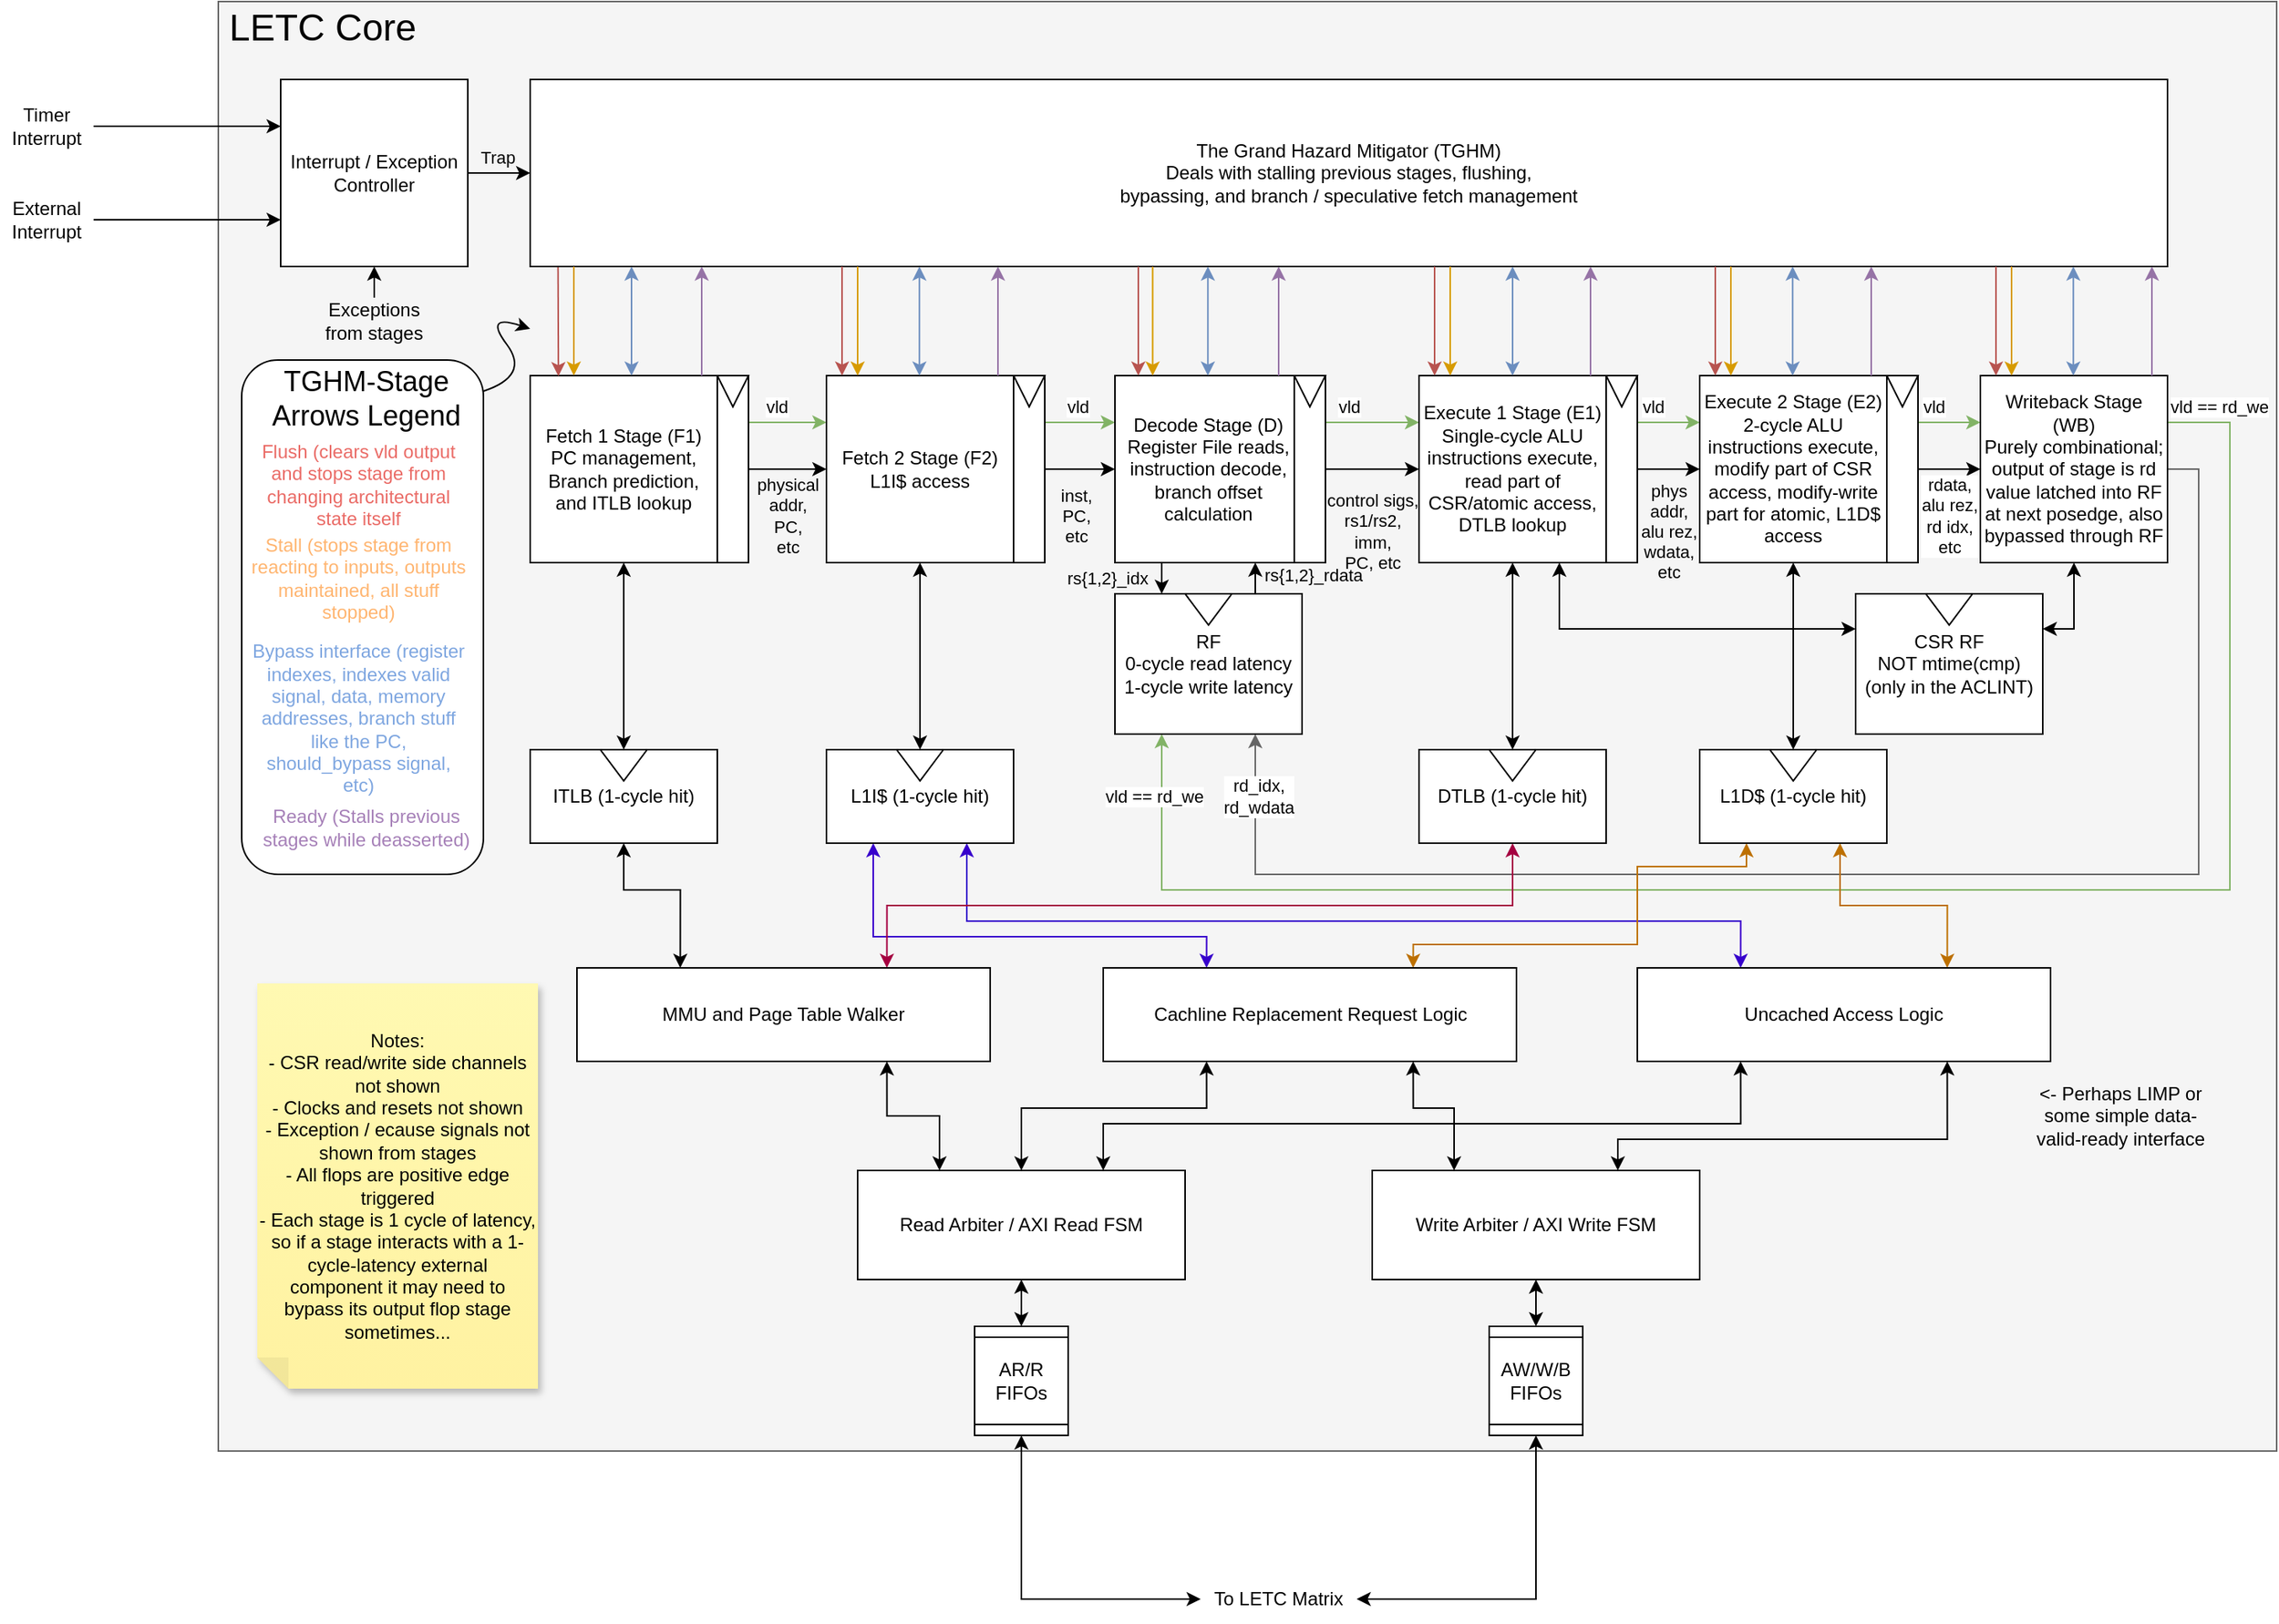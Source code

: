 <mxfile version="24.0.4" type="device" pages="2">
  <diagram name="v0.5.0" id="24kAH2-G0vzrV915E8B4">
    <mxGraphModel dx="1050" dy="633" grid="1" gridSize="10" guides="1" tooltips="1" connect="1" arrows="1" fold="1" page="1" pageScale="1" pageWidth="850" pageHeight="1100" math="0" shadow="0">
      <root>
        <mxCell id="0" />
        <mxCell id="1" parent="0" />
        <mxCell id="V98GD3NRQIRLSkiP_Xnq-2" value="" style="rounded=0;whiteSpace=wrap;html=1;fillColor=#f5f5f5;fontColor=#333333;strokeColor=#666666;" parent="1" vertex="1">
          <mxGeometry x="160" y="160" width="1320" height="930" as="geometry" />
        </mxCell>
        <mxCell id="V98GD3NRQIRLSkiP_Xnq-69" value="CSR RF&lt;br&gt;NOT mtime(cmp)&lt;br&gt;(only in the ACLINT)" style="rounded=0;whiteSpace=wrap;html=1;" parent="1" vertex="1">
          <mxGeometry x="1210" y="540" width="120" height="90" as="geometry" />
        </mxCell>
        <mxCell id="V98GD3NRQIRLSkiP_Xnq-70" value="" style="triangle;whiteSpace=wrap;html=1;direction=south;" parent="1" vertex="1">
          <mxGeometry x="1255" y="540" width="30" height="20" as="geometry" />
        </mxCell>
        <mxCell id="V98GD3NRQIRLSkiP_Xnq-7" style="edgeStyle=orthogonalEdgeStyle;rounded=0;orthogonalLoop=1;jettySize=auto;html=1;exitX=1;exitY=0.5;exitDx=0;exitDy=0;entryX=0;entryY=0.5;entryDx=0;entryDy=0;" parent="1" source="V98GD3NRQIRLSkiP_Xnq-1" target="V98GD3NRQIRLSkiP_Xnq-4" edge="1">
          <mxGeometry relative="1" as="geometry" />
        </mxCell>
        <mxCell id="V98GD3NRQIRLSkiP_Xnq-11" value="Trap" style="edgeLabel;html=1;align=center;verticalAlign=middle;resizable=0;points=[];labelBackgroundColor=none;" parent="V98GD3NRQIRLSkiP_Xnq-7" vertex="1" connectable="0">
          <mxGeometry x="0.115" y="1" relative="1" as="geometry">
            <mxPoint x="-4" y="-9" as="offset" />
          </mxGeometry>
        </mxCell>
        <mxCell id="V98GD3NRQIRLSkiP_Xnq-9" style="edgeStyle=orthogonalEdgeStyle;rounded=0;orthogonalLoop=1;jettySize=auto;html=1;exitX=0.5;exitY=1;exitDx=0;exitDy=0;startArrow=classic;startFill=1;endArrow=none;endFill=0;entryX=0.5;entryY=0;entryDx=0;entryDy=0;" parent="1" source="V98GD3NRQIRLSkiP_Xnq-1" target="V98GD3NRQIRLSkiP_Xnq-10" edge="1">
          <mxGeometry relative="1" as="geometry">
            <mxPoint x="260" y="370" as="targetPoint" />
            <Array as="points" />
          </mxGeometry>
        </mxCell>
        <mxCell id="V98GD3NRQIRLSkiP_Xnq-1" value="Interrupt / Exception Controller" style="rounded=0;whiteSpace=wrap;html=1;" parent="1" vertex="1">
          <mxGeometry x="200" y="210" width="120" height="120" as="geometry" />
        </mxCell>
        <mxCell id="V98GD3NRQIRLSkiP_Xnq-3" value="&lt;font style=&quot;font-size: 24px;&quot;&gt;LETC Core&lt;/font&gt;" style="text;html=1;strokeColor=none;fillColor=none;align=center;verticalAlign=middle;whiteSpace=wrap;rounded=0;" parent="1" vertex="1">
          <mxGeometry x="162" y="162" width="130" height="30" as="geometry" />
        </mxCell>
        <mxCell id="V98GD3NRQIRLSkiP_Xnq-4" value="The Grand Hazard Mitigator (TGHM)&lt;br&gt;Deals with stalling previous stages, flushing,&lt;br&gt;bypassing, and branch / speculative fetch management" style="rounded=0;whiteSpace=wrap;html=1;points=[[0,0,0,0,0],[0,0.25,0,0,0],[0,0.5,0,0,0],[0,0.75,0,0,0],[0,1,0,0,0],[0.09,1,0,0,0],[0.13,1,0,0,2],[0.18,1,0,0,0],[0.25,0,0,0,0],[0.25,1,0,0,0],[0.27,1,0,0,0],[0.36,1,0,0,0],[0.45,1,0,0,0],[0.5,0,0,0,0],[0.5,1,0,0,0],[0.55,1,0,0,0],[0.64,1,0,0,0],[0.73,1,0,0,0],[0.75,0,0,0,0],[0.75,1,0,0,0],[0.82,1,0,0,0],[0.91,1,0,0,0],[1,0,0,0,0],[1,0.25,0,0,0],[1,0.5,0,0,0],[1,0.75,0,0,0],[1,1,0,0,0]];" parent="1" vertex="1">
          <mxGeometry x="360" y="210" width="1050" height="120" as="geometry" />
        </mxCell>
        <mxCell id="V98GD3NRQIRLSkiP_Xnq-5" value="Notes:&lt;br&gt;- CSR read/write side channels not shown&lt;br&gt;- Clocks and resets not shown&lt;br&gt;- Exception / ecause signals not shown from stages&lt;br&gt;- All flops are positive edge triggered&lt;br&gt;- Each stage is 1 cycle of latency, so if a stage interacts with a 1-cycle-latency external component it may need to bypass its output flop stage sometimes..." style="shape=note;whiteSpace=wrap;html=1;backgroundOutline=1;fontColor=#000000;darkOpacity=0.05;fillColor=#FFF9B2;strokeColor=none;fillStyle=solid;direction=west;gradientDirection=north;gradientColor=#FFF2A1;shadow=1;size=20;pointerEvents=1;" parent="1" vertex="1">
          <mxGeometry x="185" y="790" width="180" height="260" as="geometry" />
        </mxCell>
        <mxCell id="V98GD3NRQIRLSkiP_Xnq-10" value="Exceptions from stages" style="text;html=1;strokeColor=none;fillColor=none;align=center;verticalAlign=middle;whiteSpace=wrap;rounded=0;" parent="1" vertex="1">
          <mxGeometry x="225" y="350" width="70" height="30" as="geometry" />
        </mxCell>
        <mxCell id="V98GD3NRQIRLSkiP_Xnq-14" style="edgeStyle=orthogonalEdgeStyle;rounded=0;orthogonalLoop=1;jettySize=auto;html=1;exitX=1;exitY=0.5;exitDx=0;exitDy=0;entryX=0;entryY=0.25;entryDx=0;entryDy=0;" parent="1" source="V98GD3NRQIRLSkiP_Xnq-12" target="V98GD3NRQIRLSkiP_Xnq-1" edge="1">
          <mxGeometry relative="1" as="geometry" />
        </mxCell>
        <mxCell id="V98GD3NRQIRLSkiP_Xnq-12" value="Timer Interrupt" style="text;html=1;strokeColor=none;fillColor=none;align=center;verticalAlign=middle;whiteSpace=wrap;rounded=0;" parent="1" vertex="1">
          <mxGeometry x="20" y="225" width="60" height="30" as="geometry" />
        </mxCell>
        <mxCell id="V98GD3NRQIRLSkiP_Xnq-16" style="edgeStyle=orthogonalEdgeStyle;rounded=0;orthogonalLoop=1;jettySize=auto;html=1;exitX=1;exitY=0.5;exitDx=0;exitDy=0;entryX=0;entryY=0.75;entryDx=0;entryDy=0;" parent="1" source="V98GD3NRQIRLSkiP_Xnq-13" target="V98GD3NRQIRLSkiP_Xnq-1" edge="1">
          <mxGeometry relative="1" as="geometry" />
        </mxCell>
        <mxCell id="V98GD3NRQIRLSkiP_Xnq-13" value="External Interrupt" style="text;html=1;strokeColor=none;fillColor=none;align=center;verticalAlign=middle;whiteSpace=wrap;rounded=0;" parent="1" vertex="1">
          <mxGeometry x="20" y="285" width="60" height="30" as="geometry" />
        </mxCell>
        <mxCell id="V98GD3NRQIRLSkiP_Xnq-27" style="edgeStyle=orthogonalEdgeStyle;rounded=0;orthogonalLoop=1;jettySize=auto;html=1;exitX=1;exitY=0.25;exitDx=0;exitDy=0;entryX=0;entryY=0.25;entryDx=0;entryDy=0;fillColor=#d5e8d4;strokeColor=#82b366;" parent="1" source="V98GD3NRQIRLSkiP_Xnq-37" target="V98GD3NRQIRLSkiP_Xnq-18" edge="1">
          <mxGeometry relative="1" as="geometry" />
        </mxCell>
        <mxCell id="V98GD3NRQIRLSkiP_Xnq-28" value="vld" style="edgeLabel;html=1;align=center;verticalAlign=middle;resizable=0;points=[];" parent="V98GD3NRQIRLSkiP_Xnq-27" vertex="1" connectable="0">
          <mxGeometry x="0.242" y="1" relative="1" as="geometry">
            <mxPoint x="-13" y="-9" as="offset" />
          </mxGeometry>
        </mxCell>
        <mxCell id="V98GD3NRQIRLSkiP_Xnq-55" style="edgeStyle=orthogonalEdgeStyle;rounded=0;orthogonalLoop=1;jettySize=auto;html=1;exitX=0.5;exitY=1;exitDx=0;exitDy=0;entryX=0.5;entryY=0;entryDx=0;entryDy=0;startArrow=classic;startFill=1;" parent="1" source="V98GD3NRQIRLSkiP_Xnq-17" target="V98GD3NRQIRLSkiP_Xnq-23" edge="1">
          <mxGeometry relative="1" as="geometry" />
        </mxCell>
        <mxCell id="V98GD3NRQIRLSkiP_Xnq-17" value="Fetch 1 Stage (F1)&lt;br&gt;PC management,&lt;br&gt;Branch prediction,&lt;br&gt;and ITLB lookup" style="rounded=0;whiteSpace=wrap;html=1;" parent="1" vertex="1">
          <mxGeometry x="360" y="400" width="120" height="120" as="geometry" />
        </mxCell>
        <mxCell id="V98GD3NRQIRLSkiP_Xnq-29" style="edgeStyle=orthogonalEdgeStyle;rounded=0;orthogonalLoop=1;jettySize=auto;html=1;exitX=1;exitY=0.25;exitDx=0;exitDy=0;entryX=0;entryY=0.25;entryDx=0;entryDy=0;fillColor=#d5e8d4;strokeColor=#82b366;" parent="1" source="V98GD3NRQIRLSkiP_Xnq-18" target="V98GD3NRQIRLSkiP_Xnq-19" edge="1">
          <mxGeometry relative="1" as="geometry" />
        </mxCell>
        <mxCell id="V98GD3NRQIRLSkiP_Xnq-30" value="vld" style="edgeLabel;html=1;align=center;verticalAlign=middle;resizable=0;points=[];" parent="V98GD3NRQIRLSkiP_Xnq-29" vertex="1" connectable="0">
          <mxGeometry x="0.317" y="-2" relative="1" as="geometry">
            <mxPoint x="-2" y="-12" as="offset" />
          </mxGeometry>
        </mxCell>
        <mxCell id="V98GD3NRQIRLSkiP_Xnq-57" style="edgeStyle=orthogonalEdgeStyle;rounded=0;orthogonalLoop=1;jettySize=auto;html=1;exitX=0.5;exitY=1;exitDx=0;exitDy=0;entryX=0.5;entryY=0;entryDx=0;entryDy=0;startArrow=classic;startFill=1;" parent="1" source="V98GD3NRQIRLSkiP_Xnq-18" target="V98GD3NRQIRLSkiP_Xnq-56" edge="1">
          <mxGeometry relative="1" as="geometry" />
        </mxCell>
        <mxCell id="V98GD3NRQIRLSkiP_Xnq-18" value="Fetch 2 Stage (F2)&lt;br&gt;L1I$ access" style="rounded=0;whiteSpace=wrap;html=1;" parent="1" vertex="1">
          <mxGeometry x="550" y="400" width="120" height="120" as="geometry" />
        </mxCell>
        <mxCell id="V98GD3NRQIRLSkiP_Xnq-31" style="edgeStyle=orthogonalEdgeStyle;rounded=0;orthogonalLoop=1;jettySize=auto;html=1;exitX=1;exitY=0.25;exitDx=0;exitDy=0;entryX=0;entryY=0.25;entryDx=0;entryDy=0;fillColor=#d5e8d4;strokeColor=#82b366;" parent="1" source="V98GD3NRQIRLSkiP_Xnq-19" target="V98GD3NRQIRLSkiP_Xnq-20" edge="1">
          <mxGeometry relative="1" as="geometry" />
        </mxCell>
        <mxCell id="V98GD3NRQIRLSkiP_Xnq-32" value="vld" style="edgeLabel;html=1;align=center;verticalAlign=middle;resizable=0;points=[];" parent="V98GD3NRQIRLSkiP_Xnq-31" vertex="1" connectable="0">
          <mxGeometry x="-0.294" y="2" relative="1" as="geometry">
            <mxPoint x="3" y="-8" as="offset" />
          </mxGeometry>
        </mxCell>
        <mxCell id="V98GD3NRQIRLSkiP_Xnq-62" style="edgeStyle=orthogonalEdgeStyle;rounded=0;orthogonalLoop=1;jettySize=auto;html=1;exitX=0.25;exitY=1;exitDx=0;exitDy=0;entryX=0.25;entryY=0;entryDx=0;entryDy=0;" parent="1" source="V98GD3NRQIRLSkiP_Xnq-19" target="V98GD3NRQIRLSkiP_Xnq-60" edge="1">
          <mxGeometry relative="1" as="geometry" />
        </mxCell>
        <mxCell id="V98GD3NRQIRLSkiP_Xnq-63" value="rs{1,2}_idx" style="edgeLabel;html=1;align=center;verticalAlign=middle;resizable=0;points=[];labelBackgroundColor=none;" parent="V98GD3NRQIRLSkiP_Xnq-62" vertex="1" connectable="0">
          <mxGeometry x="-0.043" relative="1" as="geometry">
            <mxPoint x="-35" as="offset" />
          </mxGeometry>
        </mxCell>
        <mxCell id="V98GD3NRQIRLSkiP_Xnq-19" value="Decode Stage (D)&lt;br&gt;Register File reads,&lt;br&gt;instruction decode,&lt;br&gt;branch offset calculation" style="rounded=0;whiteSpace=wrap;html=1;" parent="1" vertex="1">
          <mxGeometry x="735" y="400" width="120" height="120" as="geometry" />
        </mxCell>
        <mxCell id="V98GD3NRQIRLSkiP_Xnq-33" style="edgeStyle=orthogonalEdgeStyle;rounded=0;orthogonalLoop=1;jettySize=auto;html=1;exitX=1;exitY=0.25;exitDx=0;exitDy=0;entryX=0;entryY=0.25;entryDx=0;entryDy=0;fillColor=#d5e8d4;strokeColor=#82b366;" parent="1" source="V98GD3NRQIRLSkiP_Xnq-20" target="V98GD3NRQIRLSkiP_Xnq-21" edge="1">
          <mxGeometry relative="1" as="geometry" />
        </mxCell>
        <mxCell id="V98GD3NRQIRLSkiP_Xnq-34" value="vld" style="edgeLabel;html=1;align=center;verticalAlign=middle;resizable=0;points=[];" parent="V98GD3NRQIRLSkiP_Xnq-33" vertex="1" connectable="0">
          <mxGeometry x="-0.133" relative="1" as="geometry">
            <mxPoint x="4" y="-10" as="offset" />
          </mxGeometry>
        </mxCell>
        <mxCell id="V98GD3NRQIRLSkiP_Xnq-68" style="edgeStyle=orthogonalEdgeStyle;rounded=0;orthogonalLoop=1;jettySize=auto;html=1;exitX=0.5;exitY=1;exitDx=0;exitDy=0;entryX=0;entryY=0.5;entryDx=0;entryDy=0;startArrow=classic;startFill=1;" parent="1" source="V98GD3NRQIRLSkiP_Xnq-20" target="V98GD3NRQIRLSkiP_Xnq-67" edge="1">
          <mxGeometry relative="1" as="geometry" />
        </mxCell>
        <mxCell id="V98GD3NRQIRLSkiP_Xnq-20" value="Execute 1 Stage (E1)&lt;br&gt;Single-cycle ALU instructions execute,&lt;br&gt;read part of CSR/atomic access, DTLB lookup" style="rounded=0;whiteSpace=wrap;html=1;" parent="1" vertex="1">
          <mxGeometry x="930" y="400" width="120" height="120" as="geometry" />
        </mxCell>
        <mxCell id="V98GD3NRQIRLSkiP_Xnq-35" style="edgeStyle=orthogonalEdgeStyle;rounded=0;orthogonalLoop=1;jettySize=auto;html=1;exitX=1;exitY=0.25;exitDx=0;exitDy=0;entryX=0;entryY=0.25;entryDx=0;entryDy=0;fillColor=#d5e8d4;strokeColor=#82b366;" parent="1" source="V98GD3NRQIRLSkiP_Xnq-21" target="V98GD3NRQIRLSkiP_Xnq-22" edge="1">
          <mxGeometry relative="1" as="geometry" />
        </mxCell>
        <mxCell id="V98GD3NRQIRLSkiP_Xnq-36" value="vld" style="edgeLabel;html=1;align=center;verticalAlign=middle;resizable=0;points=[];" parent="V98GD3NRQIRLSkiP_Xnq-35" vertex="1" connectable="0">
          <mxGeometry x="-0.089" y="-1" relative="1" as="geometry">
            <mxPoint x="2" y="-11" as="offset" />
          </mxGeometry>
        </mxCell>
        <mxCell id="V98GD3NRQIRLSkiP_Xnq-76" style="edgeStyle=orthogonalEdgeStyle;rounded=0;orthogonalLoop=1;jettySize=auto;html=1;exitX=0.5;exitY=1;exitDx=0;exitDy=0;entryX=0;entryY=0.5;entryDx=0;entryDy=0;startArrow=classic;startFill=1;" parent="1" source="V98GD3NRQIRLSkiP_Xnq-21" target="V98GD3NRQIRLSkiP_Xnq-75" edge="1">
          <mxGeometry relative="1" as="geometry" />
        </mxCell>
        <mxCell id="V98GD3NRQIRLSkiP_Xnq-21" value="Execute 2 Stage (E2)&lt;br&gt;2-cycle ALU instructions execute,&lt;br&gt;modify part of CSR access, modify-write part for atomic, L1D$ access" style="rounded=0;whiteSpace=wrap;html=1;" parent="1" vertex="1">
          <mxGeometry x="1110" y="400" width="120" height="120" as="geometry" />
        </mxCell>
        <mxCell id="V98GD3NRQIRLSkiP_Xnq-79" style="edgeStyle=orthogonalEdgeStyle;rounded=0;orthogonalLoop=1;jettySize=auto;html=1;exitX=1;exitY=0.5;exitDx=0;exitDy=0;entryX=0.75;entryY=1;entryDx=0;entryDy=0;fillColor=#f5f5f5;strokeColor=#666666;" parent="1" source="V98GD3NRQIRLSkiP_Xnq-22" target="V98GD3NRQIRLSkiP_Xnq-60" edge="1">
          <mxGeometry relative="1" as="geometry">
            <Array as="points">
              <mxPoint x="1430" y="460" />
              <mxPoint x="1430" y="720" />
              <mxPoint x="825" y="720" />
            </Array>
          </mxGeometry>
        </mxCell>
        <mxCell id="V98GD3NRQIRLSkiP_Xnq-80" value="rd_idx,&lt;br&gt;rd_wdata" style="edgeLabel;html=1;align=center;verticalAlign=middle;resizable=0;points=[];" parent="V98GD3NRQIRLSkiP_Xnq-79" vertex="1" connectable="0">
          <mxGeometry x="0.918" y="-2" relative="1" as="geometry">
            <mxPoint as="offset" />
          </mxGeometry>
        </mxCell>
        <mxCell id="V98GD3NRQIRLSkiP_Xnq-81" style="edgeStyle=orthogonalEdgeStyle;rounded=0;orthogonalLoop=1;jettySize=auto;html=1;exitX=1;exitY=0.25;exitDx=0;exitDy=0;entryX=0.25;entryY=1;entryDx=0;entryDy=0;fillColor=#d5e8d4;strokeColor=#82b366;" parent="1" source="V98GD3NRQIRLSkiP_Xnq-22" target="V98GD3NRQIRLSkiP_Xnq-60" edge="1">
          <mxGeometry relative="1" as="geometry">
            <Array as="points">
              <mxPoint x="1450" y="430" />
              <mxPoint x="1450" y="730" />
              <mxPoint x="765" y="730" />
            </Array>
          </mxGeometry>
        </mxCell>
        <mxCell id="V98GD3NRQIRLSkiP_Xnq-85" value="vld == rd_we" style="edgeLabel;html=1;align=center;verticalAlign=middle;resizable=0;points=[];" parent="V98GD3NRQIRLSkiP_Xnq-81" vertex="1" connectable="0">
          <mxGeometry x="-0.963" y="6" relative="1" as="geometry">
            <mxPoint x="12" y="-4" as="offset" />
          </mxGeometry>
        </mxCell>
        <mxCell id="V98GD3NRQIRLSkiP_Xnq-100" style="edgeStyle=orthogonalEdgeStyle;rounded=0;orthogonalLoop=1;jettySize=auto;html=1;exitX=0.5;exitY=1;exitDx=0;exitDy=0;entryX=1;entryY=0.25;entryDx=0;entryDy=0;startArrow=classic;startFill=1;" parent="1" source="V98GD3NRQIRLSkiP_Xnq-22" target="V98GD3NRQIRLSkiP_Xnq-69" edge="1">
          <mxGeometry relative="1" as="geometry" />
        </mxCell>
        <mxCell id="V98GD3NRQIRLSkiP_Xnq-22" value="Writeback Stage (WB)&lt;br&gt;Purely combinational; output of stage is rd value latched into RF at next posedge, also bypassed through RF" style="rounded=0;whiteSpace=wrap;html=1;" parent="1" vertex="1">
          <mxGeometry x="1290" y="400" width="120" height="120" as="geometry" />
        </mxCell>
        <mxCell id="V98GD3NRQIRLSkiP_Xnq-135" style="edgeStyle=orthogonalEdgeStyle;rounded=0;orthogonalLoop=1;jettySize=auto;html=1;exitX=0.5;exitY=1;exitDx=0;exitDy=0;entryX=0.25;entryY=0;entryDx=0;entryDy=0;startArrow=classic;startFill=1;" parent="1" source="V98GD3NRQIRLSkiP_Xnq-23" target="V98GD3NRQIRLSkiP_Xnq-132" edge="1">
          <mxGeometry relative="1" as="geometry">
            <Array as="points">
              <mxPoint x="420" y="730" />
              <mxPoint x="456" y="730" />
            </Array>
          </mxGeometry>
        </mxCell>
        <mxCell id="V98GD3NRQIRLSkiP_Xnq-23" value="ITLB (1-cycle hit)" style="rounded=0;whiteSpace=wrap;html=1;" parent="1" vertex="1">
          <mxGeometry x="360" y="640" width="120" height="60" as="geometry" />
        </mxCell>
        <mxCell id="V98GD3NRQIRLSkiP_Xnq-38" value="" style="edgeStyle=orthogonalEdgeStyle;rounded=0;orthogonalLoop=1;jettySize=auto;html=1;exitX=1;exitY=0.25;exitDx=0;exitDy=0;entryX=0;entryY=0.25;entryDx=0;entryDy=0;fillColor=#d5e8d4;strokeColor=#82b366;" parent="1" source="V98GD3NRQIRLSkiP_Xnq-17" target="V98GD3NRQIRLSkiP_Xnq-37" edge="1">
          <mxGeometry relative="1" as="geometry">
            <mxPoint x="480" y="430" as="sourcePoint" />
            <mxPoint x="550" y="430" as="targetPoint" />
          </mxGeometry>
        </mxCell>
        <mxCell id="V98GD3NRQIRLSkiP_Xnq-41" value="" style="group" parent="1" vertex="1" connectable="0">
          <mxGeometry x="480" y="400" width="20" height="120" as="geometry" />
        </mxCell>
        <mxCell id="V98GD3NRQIRLSkiP_Xnq-37" value="" style="rounded=0;whiteSpace=wrap;html=1;" parent="V98GD3NRQIRLSkiP_Xnq-41" vertex="1">
          <mxGeometry width="20" height="120" as="geometry" />
        </mxCell>
        <mxCell id="V98GD3NRQIRLSkiP_Xnq-40" value="" style="triangle;whiteSpace=wrap;html=1;direction=south;" parent="V98GD3NRQIRLSkiP_Xnq-41" vertex="1">
          <mxGeometry width="20" height="20" as="geometry" />
        </mxCell>
        <mxCell id="V98GD3NRQIRLSkiP_Xnq-42" value="" style="group" parent="1" vertex="1" connectable="0">
          <mxGeometry x="670" y="400" width="20" height="120" as="geometry" />
        </mxCell>
        <mxCell id="V98GD3NRQIRLSkiP_Xnq-43" value="" style="rounded=0;whiteSpace=wrap;html=1;" parent="V98GD3NRQIRLSkiP_Xnq-42" vertex="1">
          <mxGeometry width="20" height="120" as="geometry" />
        </mxCell>
        <mxCell id="V98GD3NRQIRLSkiP_Xnq-44" value="" style="triangle;whiteSpace=wrap;html=1;direction=south;" parent="V98GD3NRQIRLSkiP_Xnq-42" vertex="1">
          <mxGeometry width="20" height="20" as="geometry" />
        </mxCell>
        <mxCell id="V98GD3NRQIRLSkiP_Xnq-45" value="" style="group" parent="1" vertex="1" connectable="0">
          <mxGeometry x="850" y="400" width="20" height="120" as="geometry" />
        </mxCell>
        <mxCell id="V98GD3NRQIRLSkiP_Xnq-46" value="" style="rounded=0;whiteSpace=wrap;html=1;" parent="V98GD3NRQIRLSkiP_Xnq-45" vertex="1">
          <mxGeometry width="20" height="120" as="geometry" />
        </mxCell>
        <mxCell id="V98GD3NRQIRLSkiP_Xnq-47" value="" style="triangle;whiteSpace=wrap;html=1;direction=south;" parent="V98GD3NRQIRLSkiP_Xnq-45" vertex="1">
          <mxGeometry width="20" height="20" as="geometry" />
        </mxCell>
        <mxCell id="V98GD3NRQIRLSkiP_Xnq-48" value="" style="group" parent="1" vertex="1" connectable="0">
          <mxGeometry x="1050" y="400" width="20" height="120" as="geometry" />
        </mxCell>
        <mxCell id="V98GD3NRQIRLSkiP_Xnq-49" value="" style="rounded=0;whiteSpace=wrap;html=1;" parent="V98GD3NRQIRLSkiP_Xnq-48" vertex="1">
          <mxGeometry width="20" height="120" as="geometry" />
        </mxCell>
        <mxCell id="V98GD3NRQIRLSkiP_Xnq-50" value="" style="triangle;whiteSpace=wrap;html=1;direction=south;" parent="V98GD3NRQIRLSkiP_Xnq-48" vertex="1">
          <mxGeometry width="20" height="20" as="geometry" />
        </mxCell>
        <mxCell id="V98GD3NRQIRLSkiP_Xnq-51" value="" style="group" parent="1" vertex="1" connectable="0">
          <mxGeometry x="1230" y="400" width="20" height="120" as="geometry" />
        </mxCell>
        <mxCell id="V98GD3NRQIRLSkiP_Xnq-52" value="" style="rounded=0;whiteSpace=wrap;html=1;" parent="V98GD3NRQIRLSkiP_Xnq-51" vertex="1">
          <mxGeometry width="20" height="120" as="geometry" />
        </mxCell>
        <mxCell id="V98GD3NRQIRLSkiP_Xnq-53" value="" style="triangle;whiteSpace=wrap;html=1;direction=south;" parent="V98GD3NRQIRLSkiP_Xnq-51" vertex="1">
          <mxGeometry width="20" height="20" as="geometry" />
        </mxCell>
        <mxCell id="V98GD3NRQIRLSkiP_Xnq-137" style="edgeStyle=orthogonalEdgeStyle;rounded=0;orthogonalLoop=1;jettySize=auto;html=1;exitX=0.25;exitY=1;exitDx=0;exitDy=0;entryX=0.25;entryY=0;entryDx=0;entryDy=0;startArrow=classic;startFill=1;fillColor=#6a00ff;strokeColor=#3700CC;" parent="1" source="V98GD3NRQIRLSkiP_Xnq-56" target="V98GD3NRQIRLSkiP_Xnq-133" edge="1">
          <mxGeometry relative="1" as="geometry">
            <Array as="points">
              <mxPoint x="580" y="760" />
              <mxPoint x="794" y="760" />
            </Array>
          </mxGeometry>
        </mxCell>
        <mxCell id="V98GD3NRQIRLSkiP_Xnq-139" style="edgeStyle=orthogonalEdgeStyle;rounded=0;orthogonalLoop=1;jettySize=auto;html=1;exitX=0.75;exitY=1;exitDx=0;exitDy=0;entryX=0.25;entryY=0;entryDx=0;entryDy=0;startArrow=classic;startFill=1;fillColor=#6a00ff;strokeColor=#3700CC;" parent="1" source="V98GD3NRQIRLSkiP_Xnq-56" target="V98GD3NRQIRLSkiP_Xnq-134" edge="1">
          <mxGeometry relative="1" as="geometry">
            <Array as="points">
              <mxPoint x="640" y="750" />
              <mxPoint x="1136" y="750" />
            </Array>
          </mxGeometry>
        </mxCell>
        <mxCell id="V98GD3NRQIRLSkiP_Xnq-56" value="L1I$ (1-cycle hit)" style="rounded=0;whiteSpace=wrap;html=1;" parent="1" vertex="1">
          <mxGeometry x="550" y="640" width="120" height="60" as="geometry" />
        </mxCell>
        <mxCell id="V98GD3NRQIRLSkiP_Xnq-58" value="" style="triangle;whiteSpace=wrap;html=1;direction=south;" parent="1" vertex="1">
          <mxGeometry x="405" y="640" width="30" height="20" as="geometry" />
        </mxCell>
        <mxCell id="V98GD3NRQIRLSkiP_Xnq-59" value="" style="triangle;whiteSpace=wrap;html=1;direction=south;" parent="1" vertex="1">
          <mxGeometry x="595" y="640" width="30" height="20" as="geometry" />
        </mxCell>
        <mxCell id="V98GD3NRQIRLSkiP_Xnq-64" style="edgeStyle=orthogonalEdgeStyle;rounded=0;orthogonalLoop=1;jettySize=auto;html=1;exitX=0.75;exitY=0;exitDx=0;exitDy=0;entryX=0.75;entryY=1;entryDx=0;entryDy=0;" parent="1" source="V98GD3NRQIRLSkiP_Xnq-60" target="V98GD3NRQIRLSkiP_Xnq-19" edge="1">
          <mxGeometry relative="1" as="geometry" />
        </mxCell>
        <mxCell id="V98GD3NRQIRLSkiP_Xnq-65" value="rs{1,2}_rdata" style="edgeLabel;html=1;align=center;verticalAlign=middle;resizable=0;points=[];labelBackgroundColor=none;" parent="V98GD3NRQIRLSkiP_Xnq-64" vertex="1" connectable="0">
          <mxGeometry x="0.214" y="-1" relative="1" as="geometry">
            <mxPoint x="36" as="offset" />
          </mxGeometry>
        </mxCell>
        <mxCell id="V98GD3NRQIRLSkiP_Xnq-60" value="RF&lt;br&gt;0-cycle read latency&lt;br&gt;1-cycle write latency" style="rounded=0;whiteSpace=wrap;html=1;" parent="1" vertex="1">
          <mxGeometry x="735" y="540" width="120" height="90" as="geometry" />
        </mxCell>
        <mxCell id="V98GD3NRQIRLSkiP_Xnq-61" value="" style="triangle;whiteSpace=wrap;html=1;direction=south;" parent="1" vertex="1">
          <mxGeometry x="780" y="540" width="30" height="20" as="geometry" />
        </mxCell>
        <mxCell id="V98GD3NRQIRLSkiP_Xnq-136" style="edgeStyle=orthogonalEdgeStyle;rounded=0;orthogonalLoop=1;jettySize=auto;html=1;exitX=0.5;exitY=1;exitDx=0;exitDy=0;entryX=0.75;entryY=0;entryDx=0;entryDy=0;startArrow=classic;startFill=1;fillColor=#d80073;strokeColor=#A50040;" parent="1" source="V98GD3NRQIRLSkiP_Xnq-66" target="V98GD3NRQIRLSkiP_Xnq-132" edge="1">
          <mxGeometry relative="1" as="geometry">
            <Array as="points">
              <mxPoint x="990" y="740" />
              <mxPoint x="589" y="740" />
            </Array>
          </mxGeometry>
        </mxCell>
        <mxCell id="V98GD3NRQIRLSkiP_Xnq-66" value="DTLB (1-cycle hit)" style="rounded=0;whiteSpace=wrap;html=1;" parent="1" vertex="1">
          <mxGeometry x="930" y="640" width="120" height="60" as="geometry" />
        </mxCell>
        <mxCell id="V98GD3NRQIRLSkiP_Xnq-67" value="" style="triangle;whiteSpace=wrap;html=1;direction=south;" parent="1" vertex="1">
          <mxGeometry x="975" y="640" width="30" height="20" as="geometry" />
        </mxCell>
        <mxCell id="V98GD3NRQIRLSkiP_Xnq-71" style="edgeStyle=orthogonalEdgeStyle;rounded=0;orthogonalLoop=1;jettySize=auto;html=1;exitX=0;exitY=0.25;exitDx=0;exitDy=0;entryX=0.75;entryY=1;entryDx=0;entryDy=0;startArrow=classic;startFill=1;" parent="1" source="V98GD3NRQIRLSkiP_Xnq-69" target="V98GD3NRQIRLSkiP_Xnq-20" edge="1">
          <mxGeometry relative="1" as="geometry">
            <Array as="points">
              <mxPoint x="1020" y="562" />
            </Array>
          </mxGeometry>
        </mxCell>
        <mxCell id="V98GD3NRQIRLSkiP_Xnq-141" style="edgeStyle=orthogonalEdgeStyle;rounded=0;orthogonalLoop=1;jettySize=auto;html=1;exitX=0.25;exitY=1;exitDx=0;exitDy=0;entryX=0.75;entryY=0;entryDx=0;entryDy=0;fillColor=#f0a30a;strokeColor=#BD7000;startArrow=classic;startFill=1;" parent="1" source="V98GD3NRQIRLSkiP_Xnq-74" target="V98GD3NRQIRLSkiP_Xnq-133" edge="1">
          <mxGeometry relative="1" as="geometry">
            <mxPoint x="1140" y="705" as="sourcePoint" />
            <mxPoint x="926.25" y="785" as="targetPoint" />
            <Array as="points">
              <mxPoint x="1140" y="715" />
              <mxPoint x="1070" y="715" />
              <mxPoint x="1070" y="765" />
              <mxPoint x="926" y="765" />
            </Array>
          </mxGeometry>
        </mxCell>
        <mxCell id="V98GD3NRQIRLSkiP_Xnq-142" style="edgeStyle=orthogonalEdgeStyle;rounded=0;orthogonalLoop=1;jettySize=auto;html=1;exitX=0.75;exitY=1;exitDx=0;exitDy=0;entryX=0.75;entryY=0;entryDx=0;entryDy=0;startArrow=classic;startFill=1;fillColor=#f0a30a;strokeColor=#BD7000;" parent="1" source="V98GD3NRQIRLSkiP_Xnq-74" target="V98GD3NRQIRLSkiP_Xnq-134" edge="1">
          <mxGeometry relative="1" as="geometry" />
        </mxCell>
        <mxCell id="V98GD3NRQIRLSkiP_Xnq-74" value="L1D$ (1-cycle hit)" style="rounded=0;whiteSpace=wrap;html=1;" parent="1" vertex="1">
          <mxGeometry x="1110" y="640" width="120" height="60" as="geometry" />
        </mxCell>
        <mxCell id="V98GD3NRQIRLSkiP_Xnq-75" value="" style="triangle;whiteSpace=wrap;html=1;direction=south;" parent="1" vertex="1">
          <mxGeometry x="1155" y="640" width="30" height="20" as="geometry" />
        </mxCell>
        <mxCell id="V98GD3NRQIRLSkiP_Xnq-86" value="vld == rd_we" style="edgeLabel;html=1;align=center;verticalAlign=middle;resizable=0;points=[];" parent="1" vertex="1" connectable="0">
          <mxGeometry x="760.003" y="670" as="geometry" />
        </mxCell>
        <mxCell id="V98GD3NRQIRLSkiP_Xnq-89" value="" style="endArrow=classic;html=1;rounded=0;entryX=0.151;entryY=0.003;entryDx=0;entryDy=0;entryPerimeter=0;exitX=0.017;exitY=1.004;exitDx=0;exitDy=0;exitPerimeter=0;fillColor=#f8cecc;strokeColor=#b85450;" parent="1" source="V98GD3NRQIRLSkiP_Xnq-4" target="V98GD3NRQIRLSkiP_Xnq-17" edge="1">
          <mxGeometry width="50" height="50" relative="1" as="geometry">
            <mxPoint x="360" y="380" as="sourcePoint" />
            <mxPoint x="410" y="330" as="targetPoint" />
          </mxGeometry>
        </mxCell>
        <mxCell id="V98GD3NRQIRLSkiP_Xnq-90" value="" style="endArrow=classic;html=1;rounded=0;entryX=0.151;entryY=0.003;entryDx=0;entryDy=0;entryPerimeter=0;exitX=0.017;exitY=1.004;exitDx=0;exitDy=0;exitPerimeter=0;fillColor=#f8cecc;strokeColor=#b85450;" parent="1" edge="1">
          <mxGeometry width="50" height="50" relative="1" as="geometry">
            <mxPoint x="560" y="330" as="sourcePoint" />
            <mxPoint x="560" y="400" as="targetPoint" />
          </mxGeometry>
        </mxCell>
        <mxCell id="V98GD3NRQIRLSkiP_Xnq-91" value="" style="rounded=1;whiteSpace=wrap;html=1;" parent="1" vertex="1">
          <mxGeometry x="175" y="390" width="155" height="330" as="geometry" />
        </mxCell>
        <mxCell id="V98GD3NRQIRLSkiP_Xnq-92" value="&lt;font style=&quot;font-size: 18px;&quot;&gt;TGHM-Stage Arrows Legend&lt;/font&gt;" style="text;html=1;strokeColor=none;fillColor=none;align=center;verticalAlign=middle;whiteSpace=wrap;rounded=0;" parent="1" vertex="1">
          <mxGeometry x="190" y="400" width="130" height="30" as="geometry" />
        </mxCell>
        <mxCell id="V98GD3NRQIRLSkiP_Xnq-93" value="&lt;font color=&quot;#ea6b66&quot;&gt;Flush (clears vld output and stops stage from changing architectural state itself&lt;/font&gt;" style="text;html=1;strokeColor=none;fillColor=none;align=center;verticalAlign=middle;whiteSpace=wrap;rounded=0;" parent="1" vertex="1">
          <mxGeometry x="180" y="440" width="140" height="60" as="geometry" />
        </mxCell>
        <mxCell id="V98GD3NRQIRLSkiP_Xnq-94" value="" style="endArrow=classic;html=1;rounded=0;entryX=0.151;entryY=0.003;entryDx=0;entryDy=0;entryPerimeter=0;exitX=0.017;exitY=1.004;exitDx=0;exitDy=0;exitPerimeter=0;fillColor=#f8cecc;strokeColor=#b85450;" parent="1" edge="1">
          <mxGeometry width="50" height="50" relative="1" as="geometry">
            <mxPoint x="750" y="330" as="sourcePoint" />
            <mxPoint x="750" y="400" as="targetPoint" />
          </mxGeometry>
        </mxCell>
        <mxCell id="V98GD3NRQIRLSkiP_Xnq-95" value="" style="endArrow=classic;html=1;rounded=0;entryX=0.151;entryY=0.003;entryDx=0;entryDy=0;entryPerimeter=0;exitX=0.017;exitY=1.004;exitDx=0;exitDy=0;exitPerimeter=0;fillColor=#f8cecc;strokeColor=#b85450;" parent="1" edge="1">
          <mxGeometry width="50" height="50" relative="1" as="geometry">
            <mxPoint x="940" y="330" as="sourcePoint" />
            <mxPoint x="940" y="400" as="targetPoint" />
          </mxGeometry>
        </mxCell>
        <mxCell id="V98GD3NRQIRLSkiP_Xnq-96" value="" style="endArrow=classic;html=1;rounded=0;entryX=0.151;entryY=0.003;entryDx=0;entryDy=0;entryPerimeter=0;exitX=0.017;exitY=1.004;exitDx=0;exitDy=0;exitPerimeter=0;fillColor=#f8cecc;strokeColor=#b85450;" parent="1" edge="1">
          <mxGeometry width="50" height="50" relative="1" as="geometry">
            <mxPoint x="1120" y="330" as="sourcePoint" />
            <mxPoint x="1120" y="400" as="targetPoint" />
          </mxGeometry>
        </mxCell>
        <mxCell id="V98GD3NRQIRLSkiP_Xnq-97" value="" style="endArrow=classic;html=1;rounded=0;entryX=0.151;entryY=0.003;entryDx=0;entryDy=0;entryPerimeter=0;exitX=0.017;exitY=1.004;exitDx=0;exitDy=0;exitPerimeter=0;fillColor=#f8cecc;strokeColor=#b85450;" parent="1" edge="1">
          <mxGeometry width="50" height="50" relative="1" as="geometry">
            <mxPoint x="1300" y="330" as="sourcePoint" />
            <mxPoint x="1300" y="400" as="targetPoint" />
          </mxGeometry>
        </mxCell>
        <mxCell id="V98GD3NRQIRLSkiP_Xnq-98" value="" style="endArrow=none;html=1;rounded=0;entryX=0.151;entryY=0.003;entryDx=0;entryDy=0;entryPerimeter=0;exitX=0.017;exitY=1.004;exitDx=0;exitDy=0;exitPerimeter=0;fillColor=#e1d5e7;strokeColor=#9673a6;startArrow=classic;startFill=1;endFill=0;" parent="1" edge="1">
          <mxGeometry width="50" height="50" relative="1" as="geometry">
            <mxPoint x="470" y="330" as="sourcePoint" />
            <mxPoint x="470" y="400" as="targetPoint" />
          </mxGeometry>
        </mxCell>
        <mxCell id="V98GD3NRQIRLSkiP_Xnq-99" value="&lt;font color=&quot;#a680b8&quot;&gt;Ready (Stalls previous stages while deasserted)&lt;/font&gt;" style="text;html=1;strokeColor=none;fillColor=none;align=center;verticalAlign=middle;whiteSpace=wrap;rounded=0;" parent="1" vertex="1">
          <mxGeometry x="185" y="660" width="140" height="60" as="geometry" />
        </mxCell>
        <mxCell id="V98GD3NRQIRLSkiP_Xnq-101" value="" style="endArrow=none;html=1;rounded=0;entryX=0.151;entryY=0.003;entryDx=0;entryDy=0;entryPerimeter=0;exitX=0.017;exitY=1.004;exitDx=0;exitDy=0;exitPerimeter=0;fillColor=#e1d5e7;strokeColor=#9673a6;startArrow=classic;startFill=1;endFill=0;" parent="1" edge="1">
          <mxGeometry width="50" height="50" relative="1" as="geometry">
            <mxPoint x="660" y="330" as="sourcePoint" />
            <mxPoint x="660" y="400" as="targetPoint" />
          </mxGeometry>
        </mxCell>
        <mxCell id="V98GD3NRQIRLSkiP_Xnq-102" value="" style="endArrow=none;html=1;rounded=0;entryX=0.151;entryY=0.003;entryDx=0;entryDy=0;entryPerimeter=0;exitX=0.017;exitY=1.004;exitDx=0;exitDy=0;exitPerimeter=0;fillColor=#e1d5e7;strokeColor=#9673a6;startArrow=classic;startFill=1;endFill=0;" parent="1" edge="1">
          <mxGeometry width="50" height="50" relative="1" as="geometry">
            <mxPoint x="840" y="330" as="sourcePoint" />
            <mxPoint x="840" y="400" as="targetPoint" />
          </mxGeometry>
        </mxCell>
        <mxCell id="V98GD3NRQIRLSkiP_Xnq-103" value="" style="endArrow=none;html=1;rounded=0;entryX=0.151;entryY=0.003;entryDx=0;entryDy=0;entryPerimeter=0;exitX=0.017;exitY=1.004;exitDx=0;exitDy=0;exitPerimeter=0;fillColor=#e1d5e7;strokeColor=#9673a6;startArrow=classic;startFill=1;endFill=0;" parent="1" edge="1">
          <mxGeometry width="50" height="50" relative="1" as="geometry">
            <mxPoint x="1040" y="330" as="sourcePoint" />
            <mxPoint x="1040" y="400" as="targetPoint" />
          </mxGeometry>
        </mxCell>
        <mxCell id="V98GD3NRQIRLSkiP_Xnq-104" value="" style="endArrow=none;html=1;rounded=0;entryX=0.151;entryY=0.003;entryDx=0;entryDy=0;entryPerimeter=0;exitX=0.017;exitY=1.004;exitDx=0;exitDy=0;exitPerimeter=0;fillColor=#e1d5e7;strokeColor=#9673a6;startArrow=classic;startFill=1;endFill=0;" parent="1" edge="1">
          <mxGeometry width="50" height="50" relative="1" as="geometry">
            <mxPoint x="1220" y="330" as="sourcePoint" />
            <mxPoint x="1220" y="400" as="targetPoint" />
          </mxGeometry>
        </mxCell>
        <mxCell id="V98GD3NRQIRLSkiP_Xnq-105" value="" style="endArrow=none;html=1;rounded=0;entryX=0.151;entryY=0.003;entryDx=0;entryDy=0;entryPerimeter=0;exitX=0.017;exitY=1.004;exitDx=0;exitDy=0;exitPerimeter=0;fillColor=#e1d5e7;strokeColor=#9673a6;startArrow=classic;startFill=1;endFill=0;" parent="1" edge="1">
          <mxGeometry width="50" height="50" relative="1" as="geometry">
            <mxPoint x="1400" y="330" as="sourcePoint" />
            <mxPoint x="1400" y="400" as="targetPoint" />
          </mxGeometry>
        </mxCell>
        <mxCell id="V98GD3NRQIRLSkiP_Xnq-106" value="" style="endArrow=classic;html=1;rounded=0;entryX=0.151;entryY=0.003;entryDx=0;entryDy=0;entryPerimeter=0;exitX=0.017;exitY=1.004;exitDx=0;exitDy=0;exitPerimeter=0;fillColor=#ffe6cc;strokeColor=#d79b00;" parent="1" edge="1">
          <mxGeometry width="50" height="50" relative="1" as="geometry">
            <mxPoint x="388" y="330" as="sourcePoint" />
            <mxPoint x="388" y="400" as="targetPoint" />
          </mxGeometry>
        </mxCell>
        <mxCell id="V98GD3NRQIRLSkiP_Xnq-107" value="&lt;font color=&quot;#ffb570&quot;&gt;Stall (stops stage from reacting to inputs, outputs maintained, all stuff stopped)&lt;/font&gt;" style="text;html=1;strokeColor=none;fillColor=none;align=center;verticalAlign=middle;whiteSpace=wrap;rounded=0;" parent="1" vertex="1">
          <mxGeometry x="180" y="500" width="140" height="60" as="geometry" />
        </mxCell>
        <mxCell id="V98GD3NRQIRLSkiP_Xnq-108" value="" style="endArrow=classic;html=1;rounded=0;entryX=0.151;entryY=0.003;entryDx=0;entryDy=0;entryPerimeter=0;exitX=0.017;exitY=1.004;exitDx=0;exitDy=0;exitPerimeter=0;fillColor=#ffe6cc;strokeColor=#d79b00;" parent="1" edge="1">
          <mxGeometry width="50" height="50" relative="1" as="geometry">
            <mxPoint x="570" y="330" as="sourcePoint" />
            <mxPoint x="570" y="400" as="targetPoint" />
          </mxGeometry>
        </mxCell>
        <mxCell id="V98GD3NRQIRLSkiP_Xnq-109" value="" style="endArrow=classic;html=1;rounded=0;entryX=0.151;entryY=0.003;entryDx=0;entryDy=0;entryPerimeter=0;exitX=0.017;exitY=1.004;exitDx=0;exitDy=0;exitPerimeter=0;fillColor=#ffe6cc;strokeColor=#d79b00;" parent="1" edge="1">
          <mxGeometry width="50" height="50" relative="1" as="geometry">
            <mxPoint x="759.2" y="330" as="sourcePoint" />
            <mxPoint x="759.2" y="400" as="targetPoint" />
          </mxGeometry>
        </mxCell>
        <mxCell id="V98GD3NRQIRLSkiP_Xnq-110" value="" style="endArrow=classic;html=1;rounded=0;entryX=0.151;entryY=0.003;entryDx=0;entryDy=0;entryPerimeter=0;exitX=0.017;exitY=1.004;exitDx=0;exitDy=0;exitPerimeter=0;fillColor=#ffe6cc;strokeColor=#d79b00;" parent="1" edge="1">
          <mxGeometry width="50" height="50" relative="1" as="geometry">
            <mxPoint x="950" y="330" as="sourcePoint" />
            <mxPoint x="950" y="400" as="targetPoint" />
          </mxGeometry>
        </mxCell>
        <mxCell id="V98GD3NRQIRLSkiP_Xnq-111" value="" style="endArrow=classic;html=1;rounded=0;entryX=0.151;entryY=0.003;entryDx=0;entryDy=0;entryPerimeter=0;exitX=0.017;exitY=1.004;exitDx=0;exitDy=0;exitPerimeter=0;fillColor=#ffe6cc;strokeColor=#d79b00;" parent="1" edge="1">
          <mxGeometry width="50" height="50" relative="1" as="geometry">
            <mxPoint x="1130" y="330" as="sourcePoint" />
            <mxPoint x="1130" y="400" as="targetPoint" />
          </mxGeometry>
        </mxCell>
        <mxCell id="V98GD3NRQIRLSkiP_Xnq-112" value="" style="endArrow=classic;html=1;rounded=0;entryX=0.151;entryY=0.003;entryDx=0;entryDy=0;entryPerimeter=0;exitX=0.017;exitY=1.004;exitDx=0;exitDy=0;exitPerimeter=0;fillColor=#ffe6cc;strokeColor=#d79b00;" parent="1" edge="1">
          <mxGeometry width="50" height="50" relative="1" as="geometry">
            <mxPoint x="1310" y="330" as="sourcePoint" />
            <mxPoint x="1310" y="400" as="targetPoint" />
          </mxGeometry>
        </mxCell>
        <mxCell id="V98GD3NRQIRLSkiP_Xnq-113" style="edgeStyle=orthogonalEdgeStyle;rounded=0;orthogonalLoop=1;jettySize=auto;html=1;exitX=1;exitY=0.5;exitDx=0;exitDy=0;entryX=0;entryY=0.5;entryDx=0;entryDy=0;" parent="1" source="V98GD3NRQIRLSkiP_Xnq-37" target="V98GD3NRQIRLSkiP_Xnq-18" edge="1">
          <mxGeometry relative="1" as="geometry" />
        </mxCell>
        <mxCell id="V98GD3NRQIRLSkiP_Xnq-114" value="physical&lt;br&gt;addr,&lt;br&gt;PC,&lt;br&gt;etc" style="edgeLabel;html=1;align=center;verticalAlign=middle;resizable=0;points=[];labelBackgroundColor=none;" parent="V98GD3NRQIRLSkiP_Xnq-113" vertex="1" connectable="0">
          <mxGeometry x="-0.002" y="-1" relative="1" as="geometry">
            <mxPoint y="29" as="offset" />
          </mxGeometry>
        </mxCell>
        <mxCell id="V98GD3NRQIRLSkiP_Xnq-115" style="edgeStyle=orthogonalEdgeStyle;rounded=0;orthogonalLoop=1;jettySize=auto;html=1;exitX=1;exitY=0.5;exitDx=0;exitDy=0;entryX=0;entryY=0.5;entryDx=0;entryDy=0;" parent="1" source="V98GD3NRQIRLSkiP_Xnq-43" target="V98GD3NRQIRLSkiP_Xnq-19" edge="1">
          <mxGeometry relative="1" as="geometry" />
        </mxCell>
        <mxCell id="V98GD3NRQIRLSkiP_Xnq-116" value="inst,&lt;br&gt;PC,&lt;br&gt;etc" style="edgeLabel;html=1;align=center;verticalAlign=middle;resizable=0;points=[];labelBackgroundColor=none;" parent="V98GD3NRQIRLSkiP_Xnq-115" vertex="1" connectable="0">
          <mxGeometry x="0.063" relative="1" as="geometry">
            <mxPoint x="-4" y="30" as="offset" />
          </mxGeometry>
        </mxCell>
        <mxCell id="V98GD3NRQIRLSkiP_Xnq-117" style="edgeStyle=orthogonalEdgeStyle;rounded=0;orthogonalLoop=1;jettySize=auto;html=1;exitX=1;exitY=0.5;exitDx=0;exitDy=0;entryX=0;entryY=0.5;entryDx=0;entryDy=0;" parent="1" source="V98GD3NRQIRLSkiP_Xnq-46" target="V98GD3NRQIRLSkiP_Xnq-20" edge="1">
          <mxGeometry relative="1" as="geometry" />
        </mxCell>
        <mxCell id="V98GD3NRQIRLSkiP_Xnq-118" value="control sigs,&lt;br&gt;rs1/rs2,&lt;br&gt;imm,&lt;br&gt;PC, etc" style="edgeLabel;html=1;align=center;verticalAlign=middle;resizable=0;points=[];labelBackgroundColor=none;" parent="V98GD3NRQIRLSkiP_Xnq-117" vertex="1" connectable="0">
          <mxGeometry x="0.197" y="-4" relative="1" as="geometry">
            <mxPoint x="-6" y="36" as="offset" />
          </mxGeometry>
        </mxCell>
        <mxCell id="V98GD3NRQIRLSkiP_Xnq-119" style="edgeStyle=orthogonalEdgeStyle;rounded=0;orthogonalLoop=1;jettySize=auto;html=1;exitX=1;exitY=0.5;exitDx=0;exitDy=0;entryX=0;entryY=0.5;entryDx=0;entryDy=0;" parent="1" source="V98GD3NRQIRLSkiP_Xnq-49" target="V98GD3NRQIRLSkiP_Xnq-21" edge="1">
          <mxGeometry relative="1" as="geometry" />
        </mxCell>
        <mxCell id="V98GD3NRQIRLSkiP_Xnq-120" value="phys&lt;br&gt;addr,&lt;br&gt;alu rez,&lt;br&gt;wdata,&lt;br&gt;etc" style="edgeLabel;html=1;align=center;verticalAlign=middle;resizable=0;points=[];labelBackgroundColor=none;" parent="V98GD3NRQIRLSkiP_Xnq-119" vertex="1" connectable="0">
          <mxGeometry x="-0.124" y="-1" relative="1" as="geometry">
            <mxPoint x="2" y="39" as="offset" />
          </mxGeometry>
        </mxCell>
        <mxCell id="V98GD3NRQIRLSkiP_Xnq-121" style="edgeStyle=orthogonalEdgeStyle;rounded=0;orthogonalLoop=1;jettySize=auto;html=1;exitX=1;exitY=0.5;exitDx=0;exitDy=0;entryX=0;entryY=0.5;entryDx=0;entryDy=0;" parent="1" source="V98GD3NRQIRLSkiP_Xnq-52" target="V98GD3NRQIRLSkiP_Xnq-22" edge="1">
          <mxGeometry relative="1" as="geometry" />
        </mxCell>
        <mxCell id="V98GD3NRQIRLSkiP_Xnq-123" value="rdata,&lt;br&gt;alu rez,&lt;br&gt;rd idx,&lt;br&gt;etc" style="edgeLabel;html=1;align=center;verticalAlign=middle;resizable=0;points=[];" parent="V98GD3NRQIRLSkiP_Xnq-121" vertex="1" connectable="0">
          <mxGeometry x="0.011" y="-1" relative="1" as="geometry">
            <mxPoint y="29" as="offset" />
          </mxGeometry>
        </mxCell>
        <mxCell id="V98GD3NRQIRLSkiP_Xnq-124" value="&lt;font color=&quot;#7ea6e0&quot;&gt;Bypass interface (register indexes, indexes valid signal, data, memory addresses, branch stuff like the PC, should_bypass signal, etc)&lt;/font&gt;" style="text;html=1;strokeColor=none;fillColor=none;align=center;verticalAlign=middle;whiteSpace=wrap;rounded=0;" parent="1" vertex="1">
          <mxGeometry x="180" y="590" width="140" height="60" as="geometry" />
        </mxCell>
        <mxCell id="V98GD3NRQIRLSkiP_Xnq-125" value="" style="endArrow=classic;html=1;rounded=0;entryX=0.151;entryY=0.003;entryDx=0;entryDy=0;entryPerimeter=0;exitX=0.017;exitY=1.004;exitDx=0;exitDy=0;exitPerimeter=0;fillColor=#dae8fc;strokeColor=#6c8ebf;startArrow=classic;startFill=1;endFill=1;" parent="1" edge="1">
          <mxGeometry width="50" height="50" relative="1" as="geometry">
            <mxPoint x="425" y="330" as="sourcePoint" />
            <mxPoint x="425" y="400" as="targetPoint" />
          </mxGeometry>
        </mxCell>
        <mxCell id="V98GD3NRQIRLSkiP_Xnq-126" value="" style="endArrow=classic;html=1;rounded=0;entryX=0.151;entryY=0.003;entryDx=0;entryDy=0;entryPerimeter=0;exitX=0.017;exitY=1.004;exitDx=0;exitDy=0;exitPerimeter=0;fillColor=#dae8fc;strokeColor=#6c8ebf;startArrow=classic;startFill=1;endFill=1;" parent="1" edge="1">
          <mxGeometry width="50" height="50" relative="1" as="geometry">
            <mxPoint x="609.62" y="330" as="sourcePoint" />
            <mxPoint x="609.62" y="400" as="targetPoint" />
          </mxGeometry>
        </mxCell>
        <mxCell id="V98GD3NRQIRLSkiP_Xnq-127" value="" style="endArrow=classic;html=1;rounded=0;entryX=0.151;entryY=0.003;entryDx=0;entryDy=0;entryPerimeter=0;exitX=0.017;exitY=1.004;exitDx=0;exitDy=0;exitPerimeter=0;fillColor=#dae8fc;strokeColor=#6c8ebf;startArrow=classic;startFill=1;endFill=1;" parent="1" edge="1">
          <mxGeometry width="50" height="50" relative="1" as="geometry">
            <mxPoint x="794.62" y="330" as="sourcePoint" />
            <mxPoint x="794.62" y="400" as="targetPoint" />
          </mxGeometry>
        </mxCell>
        <mxCell id="V98GD3NRQIRLSkiP_Xnq-128" value="" style="endArrow=classic;html=1;rounded=0;entryX=0.151;entryY=0.003;entryDx=0;entryDy=0;entryPerimeter=0;exitX=0.017;exitY=1.004;exitDx=0;exitDy=0;exitPerimeter=0;fillColor=#dae8fc;strokeColor=#6c8ebf;startArrow=classic;startFill=1;endFill=1;" parent="1" edge="1">
          <mxGeometry width="50" height="50" relative="1" as="geometry">
            <mxPoint x="990" y="330" as="sourcePoint" />
            <mxPoint x="990" y="400" as="targetPoint" />
          </mxGeometry>
        </mxCell>
        <mxCell id="V98GD3NRQIRLSkiP_Xnq-129" value="" style="endArrow=classic;html=1;rounded=0;entryX=0.151;entryY=0.003;entryDx=0;entryDy=0;entryPerimeter=0;exitX=0.017;exitY=1.004;exitDx=0;exitDy=0;exitPerimeter=0;fillColor=#dae8fc;strokeColor=#6c8ebf;startArrow=classic;startFill=1;endFill=1;" parent="1" edge="1">
          <mxGeometry width="50" height="50" relative="1" as="geometry">
            <mxPoint x="1169.62" y="330" as="sourcePoint" />
            <mxPoint x="1169.62" y="400" as="targetPoint" />
          </mxGeometry>
        </mxCell>
        <mxCell id="V98GD3NRQIRLSkiP_Xnq-130" value="" style="endArrow=classic;html=1;rounded=0;entryX=0.151;entryY=0.003;entryDx=0;entryDy=0;entryPerimeter=0;exitX=0.017;exitY=1.004;exitDx=0;exitDy=0;exitPerimeter=0;fillColor=#dae8fc;strokeColor=#6c8ebf;startArrow=classic;startFill=1;endFill=1;" parent="1" edge="1">
          <mxGeometry width="50" height="50" relative="1" as="geometry">
            <mxPoint x="1349.62" y="330" as="sourcePoint" />
            <mxPoint x="1349.62" y="400" as="targetPoint" />
          </mxGeometry>
        </mxCell>
        <mxCell id="V98GD3NRQIRLSkiP_Xnq-144" style="edgeStyle=orthogonalEdgeStyle;rounded=0;orthogonalLoop=1;jettySize=auto;html=1;exitX=0.75;exitY=1;exitDx=0;exitDy=0;entryX=0.25;entryY=0;entryDx=0;entryDy=0;startArrow=classic;startFill=1;" parent="1" source="V98GD3NRQIRLSkiP_Xnq-132" target="V98GD3NRQIRLSkiP_Xnq-143" edge="1">
          <mxGeometry relative="1" as="geometry" />
        </mxCell>
        <mxCell id="V98GD3NRQIRLSkiP_Xnq-132" value="MMU and Page Table Walker" style="rounded=0;whiteSpace=wrap;html=1;" parent="1" vertex="1">
          <mxGeometry x="390" y="780" width="265" height="60" as="geometry" />
        </mxCell>
        <mxCell id="V98GD3NRQIRLSkiP_Xnq-145" style="edgeStyle=orthogonalEdgeStyle;rounded=0;orthogonalLoop=1;jettySize=auto;html=1;exitX=0.25;exitY=1;exitDx=0;exitDy=0;entryX=0.5;entryY=0;entryDx=0;entryDy=0;startArrow=classic;startFill=1;" parent="1" source="V98GD3NRQIRLSkiP_Xnq-133" target="V98GD3NRQIRLSkiP_Xnq-143" edge="1">
          <mxGeometry relative="1" as="geometry">
            <Array as="points">
              <mxPoint x="794" y="870" />
              <mxPoint x="675" y="870" />
            </Array>
          </mxGeometry>
        </mxCell>
        <mxCell id="V98GD3NRQIRLSkiP_Xnq-133" value="Cachline Replacement Request Logic" style="rounded=0;whiteSpace=wrap;html=1;" parent="1" vertex="1">
          <mxGeometry x="727.5" y="780" width="265" height="60" as="geometry" />
        </mxCell>
        <mxCell id="V98GD3NRQIRLSkiP_Xnq-147" style="edgeStyle=orthogonalEdgeStyle;rounded=0;orthogonalLoop=1;jettySize=auto;html=1;exitX=0.25;exitY=1;exitDx=0;exitDy=0;entryX=0.75;entryY=0;entryDx=0;entryDy=0;startArrow=classic;startFill=1;" parent="1" source="V98GD3NRQIRLSkiP_Xnq-134" target="V98GD3NRQIRLSkiP_Xnq-143" edge="1">
          <mxGeometry relative="1" as="geometry">
            <Array as="points">
              <mxPoint x="1136" y="880" />
              <mxPoint x="727" y="880" />
            </Array>
          </mxGeometry>
        </mxCell>
        <mxCell id="V98GD3NRQIRLSkiP_Xnq-149" style="edgeStyle=orthogonalEdgeStyle;rounded=0;orthogonalLoop=1;jettySize=auto;html=1;exitX=0.75;exitY=1;exitDx=0;exitDy=0;entryX=0.75;entryY=0;entryDx=0;entryDy=0;startArrow=classic;startFill=1;" parent="1" source="V98GD3NRQIRLSkiP_Xnq-134" target="V98GD3NRQIRLSkiP_Xnq-146" edge="1">
          <mxGeometry relative="1" as="geometry">
            <Array as="points">
              <mxPoint x="1269" y="890" />
              <mxPoint x="1057" y="890" />
            </Array>
          </mxGeometry>
        </mxCell>
        <mxCell id="V98GD3NRQIRLSkiP_Xnq-134" value="Uncached Access Logic" style="rounded=0;whiteSpace=wrap;html=1;" parent="1" vertex="1">
          <mxGeometry x="1070" y="780" width="265" height="60" as="geometry" />
        </mxCell>
        <mxCell id="V98GD3NRQIRLSkiP_Xnq-140" value="" style="curved=1;endArrow=classic;html=1;rounded=0;" parent="1" edge="1">
          <mxGeometry width="50" height="50" relative="1" as="geometry">
            <mxPoint x="330" y="410" as="sourcePoint" />
            <mxPoint x="360" y="370" as="targetPoint" />
            <Array as="points">
              <mxPoint x="360" y="400" />
              <mxPoint x="330" y="360" />
            </Array>
          </mxGeometry>
        </mxCell>
        <mxCell id="V98GD3NRQIRLSkiP_Xnq-153" style="edgeStyle=orthogonalEdgeStyle;rounded=0;orthogonalLoop=1;jettySize=auto;html=1;exitX=0.5;exitY=1;exitDx=0;exitDy=0;entryX=0;entryY=0.5;entryDx=0;entryDy=0;startArrow=classic;startFill=1;" parent="1" source="V98GD3NRQIRLSkiP_Xnq-143" target="V98GD3NRQIRLSkiP_Xnq-150" edge="1">
          <mxGeometry relative="1" as="geometry" />
        </mxCell>
        <mxCell id="V98GD3NRQIRLSkiP_Xnq-143" value="Read Arbiter / AXI Read FSM" style="rounded=0;whiteSpace=wrap;html=1;" parent="1" vertex="1">
          <mxGeometry x="570" y="910" width="210" height="70" as="geometry" />
        </mxCell>
        <mxCell id="V98GD3NRQIRLSkiP_Xnq-148" style="edgeStyle=orthogonalEdgeStyle;rounded=0;orthogonalLoop=1;jettySize=auto;html=1;exitX=0.25;exitY=0;exitDx=0;exitDy=0;entryX=0.75;entryY=1;entryDx=0;entryDy=0;startArrow=classic;startFill=1;" parent="1" source="V98GD3NRQIRLSkiP_Xnq-146" target="V98GD3NRQIRLSkiP_Xnq-133" edge="1">
          <mxGeometry relative="1" as="geometry">
            <Array as="points">
              <mxPoint x="953" y="870" />
              <mxPoint x="926" y="870" />
            </Array>
          </mxGeometry>
        </mxCell>
        <mxCell id="V98GD3NRQIRLSkiP_Xnq-158" style="edgeStyle=orthogonalEdgeStyle;rounded=0;orthogonalLoop=1;jettySize=auto;html=1;exitX=0.5;exitY=1;exitDx=0;exitDy=0;entryX=0;entryY=0.5;entryDx=0;entryDy=0;startArrow=classic;startFill=1;" parent="1" source="V98GD3NRQIRLSkiP_Xnq-146" target="V98GD3NRQIRLSkiP_Xnq-151" edge="1">
          <mxGeometry relative="1" as="geometry" />
        </mxCell>
        <mxCell id="V98GD3NRQIRLSkiP_Xnq-146" value="Write Arbiter / AXI Write FSM" style="rounded=0;whiteSpace=wrap;html=1;" parent="1" vertex="1">
          <mxGeometry x="900" y="910" width="210" height="70" as="geometry" />
        </mxCell>
        <mxCell id="V98GD3NRQIRLSkiP_Xnq-156" style="edgeStyle=orthogonalEdgeStyle;rounded=0;orthogonalLoop=1;jettySize=auto;html=1;exitX=1;exitY=0.5;exitDx=0;exitDy=0;entryX=0;entryY=0.5;entryDx=0;entryDy=0;startArrow=classic;startFill=1;" parent="1" source="V98GD3NRQIRLSkiP_Xnq-150" target="V98GD3NRQIRLSkiP_Xnq-155" edge="1">
          <mxGeometry relative="1" as="geometry" />
        </mxCell>
        <mxCell id="V98GD3NRQIRLSkiP_Xnq-150" value="AR/R&lt;br&gt;FIFOs" style="shape=process;whiteSpace=wrap;html=1;backgroundOutline=1;direction=south;" parent="1" vertex="1">
          <mxGeometry x="645" y="1010" width="60" height="70" as="geometry" />
        </mxCell>
        <mxCell id="V98GD3NRQIRLSkiP_Xnq-157" style="edgeStyle=orthogonalEdgeStyle;rounded=0;orthogonalLoop=1;jettySize=auto;html=1;exitX=1;exitY=0.5;exitDx=0;exitDy=0;entryX=1;entryY=0.5;entryDx=0;entryDy=0;startArrow=classic;startFill=1;" parent="1" source="V98GD3NRQIRLSkiP_Xnq-151" target="V98GD3NRQIRLSkiP_Xnq-155" edge="1">
          <mxGeometry relative="1" as="geometry" />
        </mxCell>
        <mxCell id="V98GD3NRQIRLSkiP_Xnq-151" value="AW/W/B&lt;br&gt;FIFOs" style="shape=process;whiteSpace=wrap;html=1;backgroundOutline=1;direction=south;" parent="1" vertex="1">
          <mxGeometry x="975" y="1010" width="60" height="70" as="geometry" />
        </mxCell>
        <mxCell id="V98GD3NRQIRLSkiP_Xnq-155" value="To LETC Matrix" style="text;html=1;strokeColor=none;fillColor=none;align=center;verticalAlign=middle;whiteSpace=wrap;rounded=0;" parent="1" vertex="1">
          <mxGeometry x="790" y="1170" width="100" height="30" as="geometry" />
        </mxCell>
        <mxCell id="V98GD3NRQIRLSkiP_Xnq-159" value="&amp;lt;- Perhaps LIMP or some simple data-valid-ready interface" style="text;html=1;strokeColor=none;fillColor=none;align=center;verticalAlign=middle;whiteSpace=wrap;rounded=0;" parent="1" vertex="1">
          <mxGeometry x="1320" y="860" width="120" height="30" as="geometry" />
        </mxCell>
      </root>
    </mxGraphModel>
  </diagram>
  <diagram name="v0.6.0" id="d0w1tSwMLLdL-Eji24md">
    <mxGraphModel dx="875" dy="528" grid="1" gridSize="10" guides="1" tooltips="1" connect="1" arrows="1" fold="1" page="1" pageScale="1" pageWidth="850" pageHeight="1100" math="0" shadow="0">
      <root>
        <mxCell id="lh0lWFQnBg6JiDrzw1eK-0" />
        <mxCell id="lh0lWFQnBg6JiDrzw1eK-1" parent="lh0lWFQnBg6JiDrzw1eK-0" />
        <mxCell id="lh0lWFQnBg6JiDrzw1eK-2" value="" style="rounded=0;whiteSpace=wrap;html=1;fillColor=#f5f5f5;fontColor=#333333;strokeColor=#666666;" parent="lh0lWFQnBg6JiDrzw1eK-1" vertex="1">
          <mxGeometry x="150" y="170" width="1330" height="890" as="geometry" />
        </mxCell>
        <mxCell id="sn9D2IzgSkAwS9sLaLqv-2" style="edgeStyle=orthogonalEdgeStyle;rounded=0;orthogonalLoop=1;jettySize=auto;html=1;exitX=0.5;exitY=1;exitDx=0;exitDy=0;entryX=0.5;entryY=0;entryDx=0;entryDy=0;startArrow=classic;startFill=1;" edge="1" parent="lh0lWFQnBg6JiDrzw1eK-1" source="sn9D2IzgSkAwS9sLaLqv-0" target="lh0lWFQnBg6JiDrzw1eK-137">
          <mxGeometry relative="1" as="geometry" />
        </mxCell>
        <mxCell id="sn9D2IzgSkAwS9sLaLqv-0" value="" style="rounded=0;whiteSpace=wrap;html=1;fillColor=#dae8fc;strokeColor=#6c8ebf;" vertex="1" parent="lh0lWFQnBg6JiDrzw1eK-1">
          <mxGeometry x="562.5" y="924" width="595" height="86" as="geometry" />
        </mxCell>
        <mxCell id="78ORO3kpNpr4hrgPRpM_-0" value="" style="curved=1;endArrow=classic;html=1;rounded=0;" edge="1" parent="lh0lWFQnBg6JiDrzw1eK-1">
          <mxGeometry width="50" height="50" relative="1" as="geometry">
            <mxPoint x="310" y="400" as="sourcePoint" />
            <mxPoint x="360" y="350" as="targetPoint" />
            <Array as="points">
              <mxPoint x="360" y="400" />
              <mxPoint x="310" y="350" />
              <mxPoint x="340" y="340" />
            </Array>
          </mxGeometry>
        </mxCell>
        <mxCell id="lh0lWFQnBg6JiDrzw1eK-82" value="" style="rounded=1;whiteSpace=wrap;html=1;" parent="lh0lWFQnBg6JiDrzw1eK-1" vertex="1">
          <mxGeometry x="175" y="390" width="155" height="330" as="geometry" />
        </mxCell>
        <mxCell id="lh0lWFQnBg6JiDrzw1eK-3" value="CSR RF&lt;br&gt;NOT mtime(cmp)&lt;br&gt;(only in the ACLINT)" style="rounded=0;whiteSpace=wrap;html=1;" parent="lh0lWFQnBg6JiDrzw1eK-1" vertex="1">
          <mxGeometry x="1210" y="540" width="120" height="90" as="geometry" />
        </mxCell>
        <mxCell id="lh0lWFQnBg6JiDrzw1eK-4" value="" style="triangle;whiteSpace=wrap;html=1;direction=south;" parent="lh0lWFQnBg6JiDrzw1eK-1" vertex="1">
          <mxGeometry x="1255" y="540" width="30" height="20" as="geometry" />
        </mxCell>
        <mxCell id="lh0lWFQnBg6JiDrzw1eK-5" style="edgeStyle=orthogonalEdgeStyle;rounded=0;orthogonalLoop=1;jettySize=auto;html=1;exitX=1;exitY=0.5;exitDx=0;exitDy=0;entryX=0;entryY=0.5;entryDx=0;entryDy=0;" parent="lh0lWFQnBg6JiDrzw1eK-1" source="lh0lWFQnBg6JiDrzw1eK-8" target="lh0lWFQnBg6JiDrzw1eK-10" edge="1">
          <mxGeometry relative="1" as="geometry" />
        </mxCell>
        <mxCell id="lh0lWFQnBg6JiDrzw1eK-6" value="Trap" style="edgeLabel;html=1;align=center;verticalAlign=middle;resizable=0;points=[];labelBackgroundColor=none;" parent="lh0lWFQnBg6JiDrzw1eK-5" vertex="1" connectable="0">
          <mxGeometry x="0.115" y="1" relative="1" as="geometry">
            <mxPoint x="-4" y="-9" as="offset" />
          </mxGeometry>
        </mxCell>
        <mxCell id="lh0lWFQnBg6JiDrzw1eK-7" style="edgeStyle=orthogonalEdgeStyle;rounded=0;orthogonalLoop=1;jettySize=auto;html=1;exitX=0.5;exitY=1;exitDx=0;exitDy=0;startArrow=classic;startFill=1;endArrow=none;endFill=0;entryX=0.5;entryY=0;entryDx=0;entryDy=0;" parent="lh0lWFQnBg6JiDrzw1eK-1" source="lh0lWFQnBg6JiDrzw1eK-8" target="lh0lWFQnBg6JiDrzw1eK-12" edge="1">
          <mxGeometry relative="1" as="geometry">
            <mxPoint x="260" y="370" as="targetPoint" />
            <Array as="points" />
          </mxGeometry>
        </mxCell>
        <mxCell id="lh0lWFQnBg6JiDrzw1eK-8" value="Interrupt / Exception Controller" style="rounded=0;whiteSpace=wrap;html=1;" parent="lh0lWFQnBg6JiDrzw1eK-1" vertex="1">
          <mxGeometry x="200" y="210" width="120" height="120" as="geometry" />
        </mxCell>
        <mxCell id="lh0lWFQnBg6JiDrzw1eK-9" value="&lt;font style=&quot;font-size: 24px;&quot;&gt;LETC Core&lt;/font&gt;" style="text;html=1;strokeColor=none;fillColor=none;align=center;verticalAlign=middle;whiteSpace=wrap;rounded=0;" parent="lh0lWFQnBg6JiDrzw1eK-1" vertex="1">
          <mxGeometry x="150" y="170" width="130" height="30" as="geometry" />
        </mxCell>
        <mxCell id="lh0lWFQnBg6JiDrzw1eK-10" value="The Grand Hazard Mitigator (TGHM)&lt;br&gt;Deals with stalling previous stages, flushing,&lt;br&gt;bypassing, and branch / speculative fetch management" style="rounded=0;whiteSpace=wrap;html=1;points=[[0,0,0,0,0],[0,0.25,0,0,0],[0,0.5,0,0,0],[0,0.75,0,0,0],[0,1,0,0,0],[0.09,1,0,0,0],[0.13,1,0,0,2],[0.18,1,0,0,0],[0.25,0,0,0,0],[0.25,1,0,0,0],[0.27,1,0,0,0],[0.36,1,0,0,0],[0.45,1,0,0,0],[0.5,0,0,0,0],[0.5,1,0,0,0],[0.55,1,0,0,0],[0.64,1,0,0,0],[0.73,1,0,0,0],[0.75,0,0,0,0],[0.75,1,0,0,0],[0.82,1,0,0,0],[0.91,1,0,0,0],[1,0,0,0,0],[1,0.25,0,0,0],[1,0.5,0,0,0],[1,0.75,0,0,0],[1,1,0,0,0]];" parent="lh0lWFQnBg6JiDrzw1eK-1" vertex="1">
          <mxGeometry x="360" y="210" width="1050" height="120" as="geometry" />
        </mxCell>
        <mxCell id="lh0lWFQnBg6JiDrzw1eK-11" value="Notes:&lt;br&gt;- CSR read/write side channels not shown&lt;br&gt;- Clocks and resets not shown&lt;br&gt;- Exception / ecause signals not shown from stages&lt;br&gt;- All flops are positive edge triggered&lt;br&gt;- Each stage is 1 cycle of latency, so if a stage interacts with a 1-cycle-latency external component it may need to bypass its output flop stage sometimes..." style="shape=note;whiteSpace=wrap;html=1;backgroundOutline=1;fontColor=#000000;darkOpacity=0.05;fillColor=#FFF9B2;strokeColor=none;fillStyle=solid;direction=west;gradientDirection=north;gradientColor=#FFF2A1;shadow=1;size=20;pointerEvents=1;" parent="lh0lWFQnBg6JiDrzw1eK-1" vertex="1">
          <mxGeometry x="190" y="750" width="180" height="260" as="geometry" />
        </mxCell>
        <mxCell id="lh0lWFQnBg6JiDrzw1eK-12" value="Exceptions from stages" style="text;html=1;strokeColor=none;fillColor=none;align=center;verticalAlign=middle;whiteSpace=wrap;rounded=0;" parent="lh0lWFQnBg6JiDrzw1eK-1" vertex="1">
          <mxGeometry x="225" y="350" width="70" height="30" as="geometry" />
        </mxCell>
        <mxCell id="lh0lWFQnBg6JiDrzw1eK-13" style="edgeStyle=orthogonalEdgeStyle;rounded=0;orthogonalLoop=1;jettySize=auto;html=1;exitX=1;exitY=0.5;exitDx=0;exitDy=0;entryX=0;entryY=0.25;entryDx=0;entryDy=0;" parent="lh0lWFQnBg6JiDrzw1eK-1" source="lh0lWFQnBg6JiDrzw1eK-14" target="lh0lWFQnBg6JiDrzw1eK-8" edge="1">
          <mxGeometry relative="1" as="geometry" />
        </mxCell>
        <mxCell id="lh0lWFQnBg6JiDrzw1eK-14" value="Timer Interrupt" style="text;html=1;strokeColor=none;fillColor=none;align=center;verticalAlign=middle;whiteSpace=wrap;rounded=0;" parent="lh0lWFQnBg6JiDrzw1eK-1" vertex="1">
          <mxGeometry x="20" y="225" width="60" height="30" as="geometry" />
        </mxCell>
        <mxCell id="lh0lWFQnBg6JiDrzw1eK-15" style="edgeStyle=orthogonalEdgeStyle;rounded=0;orthogonalLoop=1;jettySize=auto;html=1;exitX=1;exitY=0.5;exitDx=0;exitDy=0;entryX=0;entryY=0.75;entryDx=0;entryDy=0;" parent="lh0lWFQnBg6JiDrzw1eK-1" source="lh0lWFQnBg6JiDrzw1eK-16" target="lh0lWFQnBg6JiDrzw1eK-8" edge="1">
          <mxGeometry relative="1" as="geometry" />
        </mxCell>
        <mxCell id="lh0lWFQnBg6JiDrzw1eK-16" value="External Interrupt" style="text;html=1;strokeColor=none;fillColor=none;align=center;verticalAlign=middle;whiteSpace=wrap;rounded=0;" parent="lh0lWFQnBg6JiDrzw1eK-1" vertex="1">
          <mxGeometry x="20" y="285" width="60" height="30" as="geometry" />
        </mxCell>
        <mxCell id="lh0lWFQnBg6JiDrzw1eK-17" style="edgeStyle=orthogonalEdgeStyle;rounded=0;orthogonalLoop=1;jettySize=auto;html=1;exitX=1;exitY=0.25;exitDx=0;exitDy=0;entryX=0;entryY=0.25;entryDx=0;entryDy=0;fillColor=#d5e8d4;strokeColor=#82b366;" parent="lh0lWFQnBg6JiDrzw1eK-1" edge="1">
          <mxGeometry relative="1" as="geometry">
            <mxPoint x="480" y="429.5" as="sourcePoint" />
            <mxPoint x="530" y="429.5" as="targetPoint" />
            <Array as="points">
              <mxPoint x="490" y="430" />
              <mxPoint x="490" y="430" />
            </Array>
          </mxGeometry>
        </mxCell>
        <mxCell id="lh0lWFQnBg6JiDrzw1eK-18" value="vld" style="edgeLabel;html=1;align=center;verticalAlign=middle;resizable=0;points=[];" parent="lh0lWFQnBg6JiDrzw1eK-17" vertex="1" connectable="0">
          <mxGeometry x="0.242" y="1" relative="1" as="geometry">
            <mxPoint x="-13" y="-9" as="offset" />
          </mxGeometry>
        </mxCell>
        <mxCell id="lh0lWFQnBg6JiDrzw1eK-19" style="edgeStyle=orthogonalEdgeStyle;rounded=0;orthogonalLoop=1;jettySize=auto;html=1;exitX=0.5;exitY=1;exitDx=0;exitDy=0;entryX=0.5;entryY=0;entryDx=0;entryDy=0;startArrow=classic;startFill=1;" parent="lh0lWFQnBg6JiDrzw1eK-1" source="lh0lWFQnBg6JiDrzw1eK-20" target="lh0lWFQnBg6JiDrzw1eK-45" edge="1">
          <mxGeometry relative="1" as="geometry" />
        </mxCell>
        <mxCell id="lh0lWFQnBg6JiDrzw1eK-20" value="Fetch 1 Stage (F1)&lt;br&gt;PC management,&lt;br&gt;Branch prediction,&lt;br&gt;and ITLB lookup" style="rounded=0;whiteSpace=wrap;html=1;" parent="lh0lWFQnBg6JiDrzw1eK-1" vertex="1">
          <mxGeometry x="360" y="400" width="120" height="120" as="geometry" />
        </mxCell>
        <mxCell id="lh0lWFQnBg6JiDrzw1eK-21" style="edgeStyle=orthogonalEdgeStyle;rounded=0;orthogonalLoop=1;jettySize=auto;html=1;exitX=1;exitY=0.25;exitDx=0;exitDy=0;entryX=0;entryY=0.25;entryDx=0;entryDy=0;fillColor=#d5e8d4;strokeColor=#82b366;" parent="lh0lWFQnBg6JiDrzw1eK-1" source="lh0lWFQnBg6JiDrzw1eK-24" target="lh0lWFQnBg6JiDrzw1eK-29" edge="1">
          <mxGeometry relative="1" as="geometry" />
        </mxCell>
        <mxCell id="lh0lWFQnBg6JiDrzw1eK-22" value="vld" style="edgeLabel;html=1;align=center;verticalAlign=middle;resizable=0;points=[];" parent="lh0lWFQnBg6JiDrzw1eK-21" vertex="1" connectable="0">
          <mxGeometry x="0.317" y="-2" relative="1" as="geometry">
            <mxPoint x="-2" y="-12" as="offset" />
          </mxGeometry>
        </mxCell>
        <mxCell id="lh0lWFQnBg6JiDrzw1eK-23" style="edgeStyle=orthogonalEdgeStyle;rounded=0;orthogonalLoop=1;jettySize=auto;html=1;exitX=0.5;exitY=1;exitDx=0;exitDy=0;entryX=0.5;entryY=0;entryDx=0;entryDy=0;startArrow=classic;startFill=1;" parent="lh0lWFQnBg6JiDrzw1eK-1" source="lh0lWFQnBg6JiDrzw1eK-24" target="lh0lWFQnBg6JiDrzw1eK-64" edge="1">
          <mxGeometry relative="1" as="geometry" />
        </mxCell>
        <mxCell id="lh0lWFQnBg6JiDrzw1eK-24" value="Fetch 2 Stage (F2)&lt;br&gt;L1I$ access" style="rounded=0;whiteSpace=wrap;html=1;" parent="lh0lWFQnBg6JiDrzw1eK-1" vertex="1">
          <mxGeometry x="550" y="400" width="120" height="120" as="geometry" />
        </mxCell>
        <mxCell id="lh0lWFQnBg6JiDrzw1eK-25" style="edgeStyle=orthogonalEdgeStyle;rounded=0;orthogonalLoop=1;jettySize=auto;html=1;exitX=1;exitY=0.25;exitDx=0;exitDy=0;entryX=0;entryY=0.25;entryDx=0;entryDy=0;fillColor=#d5e8d4;strokeColor=#82b366;" parent="lh0lWFQnBg6JiDrzw1eK-1" source="lh0lWFQnBg6JiDrzw1eK-29" target="lh0lWFQnBg6JiDrzw1eK-33" edge="1">
          <mxGeometry relative="1" as="geometry" />
        </mxCell>
        <mxCell id="lh0lWFQnBg6JiDrzw1eK-26" value="vld" style="edgeLabel;html=1;align=center;verticalAlign=middle;resizable=0;points=[];" parent="lh0lWFQnBg6JiDrzw1eK-25" vertex="1" connectable="0">
          <mxGeometry x="-0.294" y="2" relative="1" as="geometry">
            <mxPoint x="3" y="-8" as="offset" />
          </mxGeometry>
        </mxCell>
        <mxCell id="lh0lWFQnBg6JiDrzw1eK-27" style="edgeStyle=orthogonalEdgeStyle;rounded=0;orthogonalLoop=1;jettySize=auto;html=1;exitX=0.25;exitY=1;exitDx=0;exitDy=0;entryX=0.25;entryY=0;entryDx=0;entryDy=0;" parent="lh0lWFQnBg6JiDrzw1eK-1" source="lh0lWFQnBg6JiDrzw1eK-29" target="lh0lWFQnBg6JiDrzw1eK-69" edge="1">
          <mxGeometry relative="1" as="geometry" />
        </mxCell>
        <mxCell id="lh0lWFQnBg6JiDrzw1eK-28" value="rs{1,2}_idx" style="edgeLabel;html=1;align=center;verticalAlign=middle;resizable=0;points=[];labelBackgroundColor=none;" parent="lh0lWFQnBg6JiDrzw1eK-27" vertex="1" connectable="0">
          <mxGeometry x="-0.043" relative="1" as="geometry">
            <mxPoint x="-35" as="offset" />
          </mxGeometry>
        </mxCell>
        <mxCell id="lh0lWFQnBg6JiDrzw1eK-29" value="Decode Stage (D)&lt;br&gt;Register File reads,&lt;br&gt;instruction decode,&lt;br&gt;branch offset calculation" style="rounded=0;whiteSpace=wrap;html=1;" parent="lh0lWFQnBg6JiDrzw1eK-1" vertex="1">
          <mxGeometry x="735" y="400" width="120" height="120" as="geometry" />
        </mxCell>
        <mxCell id="lh0lWFQnBg6JiDrzw1eK-30" style="edgeStyle=orthogonalEdgeStyle;rounded=0;orthogonalLoop=1;jettySize=auto;html=1;exitX=1;exitY=0.25;exitDx=0;exitDy=0;entryX=0;entryY=0.25;entryDx=0;entryDy=0;fillColor=#d5e8d4;strokeColor=#82b366;" parent="lh0lWFQnBg6JiDrzw1eK-1" source="lh0lWFQnBg6JiDrzw1eK-33" target="lh0lWFQnBg6JiDrzw1eK-37" edge="1">
          <mxGeometry relative="1" as="geometry" />
        </mxCell>
        <mxCell id="lh0lWFQnBg6JiDrzw1eK-31" value="vld" style="edgeLabel;html=1;align=center;verticalAlign=middle;resizable=0;points=[];" parent="lh0lWFQnBg6JiDrzw1eK-30" vertex="1" connectable="0">
          <mxGeometry x="-0.133" relative="1" as="geometry">
            <mxPoint x="4" y="-10" as="offset" />
          </mxGeometry>
        </mxCell>
        <mxCell id="lh0lWFQnBg6JiDrzw1eK-32" style="edgeStyle=orthogonalEdgeStyle;rounded=0;orthogonalLoop=1;jettySize=auto;html=1;exitX=0.5;exitY=1;exitDx=0;exitDy=0;entryX=0;entryY=0.5;entryDx=0;entryDy=0;startArrow=classic;startFill=1;" parent="lh0lWFQnBg6JiDrzw1eK-1" source="lh0lWFQnBg6JiDrzw1eK-33" target="lh0lWFQnBg6JiDrzw1eK-73" edge="1">
          <mxGeometry relative="1" as="geometry" />
        </mxCell>
        <mxCell id="lh0lWFQnBg6JiDrzw1eK-33" value="Execute 1 Stage (E1)&lt;br&gt;Single-cycle ALU instructions execute,&lt;br&gt;read part of CSR/atomic access, DTLB lookup" style="rounded=0;whiteSpace=wrap;html=1;" parent="lh0lWFQnBg6JiDrzw1eK-1" vertex="1">
          <mxGeometry x="930" y="400" width="120" height="120" as="geometry" />
        </mxCell>
        <mxCell id="lh0lWFQnBg6JiDrzw1eK-34" style="edgeStyle=orthogonalEdgeStyle;rounded=0;orthogonalLoop=1;jettySize=auto;html=1;exitX=1;exitY=0.25;exitDx=0;exitDy=0;entryX=0;entryY=0.25;entryDx=0;entryDy=0;fillColor=#d5e8d4;strokeColor=#82b366;" parent="lh0lWFQnBg6JiDrzw1eK-1" source="lh0lWFQnBg6JiDrzw1eK-37" target="lh0lWFQnBg6JiDrzw1eK-43" edge="1">
          <mxGeometry relative="1" as="geometry" />
        </mxCell>
        <mxCell id="lh0lWFQnBg6JiDrzw1eK-35" value="vld" style="edgeLabel;html=1;align=center;verticalAlign=middle;resizable=0;points=[];" parent="lh0lWFQnBg6JiDrzw1eK-34" vertex="1" connectable="0">
          <mxGeometry x="-0.089" y="-1" relative="1" as="geometry">
            <mxPoint x="2" y="-11" as="offset" />
          </mxGeometry>
        </mxCell>
        <mxCell id="lh0lWFQnBg6JiDrzw1eK-36" style="edgeStyle=orthogonalEdgeStyle;rounded=0;orthogonalLoop=1;jettySize=auto;html=1;exitX=0.5;exitY=1;exitDx=0;exitDy=0;entryX=0;entryY=0.5;entryDx=0;entryDy=0;startArrow=classic;startFill=1;" parent="lh0lWFQnBg6JiDrzw1eK-1" source="lh0lWFQnBg6JiDrzw1eK-37" target="lh0lWFQnBg6JiDrzw1eK-78" edge="1">
          <mxGeometry relative="1" as="geometry" />
        </mxCell>
        <mxCell id="lh0lWFQnBg6JiDrzw1eK-37" value="Execute 2 Stage (E2)&lt;br&gt;2-cycle ALU instructions execute,&lt;br&gt;modify part of CSR access, modify-write part for atomic, L1D$ access" style="rounded=0;whiteSpace=wrap;html=1;" parent="lh0lWFQnBg6JiDrzw1eK-1" vertex="1">
          <mxGeometry x="1110" y="400" width="120" height="120" as="geometry" />
        </mxCell>
        <mxCell id="lh0lWFQnBg6JiDrzw1eK-38" style="edgeStyle=orthogonalEdgeStyle;rounded=0;orthogonalLoop=1;jettySize=auto;html=1;exitX=1;exitY=0.5;exitDx=0;exitDy=0;entryX=0.75;entryY=1;entryDx=0;entryDy=0;fillColor=#f5f5f5;strokeColor=#666666;" parent="lh0lWFQnBg6JiDrzw1eK-1" source="lh0lWFQnBg6JiDrzw1eK-43" target="lh0lWFQnBg6JiDrzw1eK-69" edge="1">
          <mxGeometry relative="1" as="geometry">
            <Array as="points">
              <mxPoint x="1430" y="460" />
              <mxPoint x="1430" y="720" />
              <mxPoint x="825" y="720" />
            </Array>
          </mxGeometry>
        </mxCell>
        <mxCell id="lh0lWFQnBg6JiDrzw1eK-39" value="rd_idx,&lt;br&gt;rd_wdata" style="edgeLabel;html=1;align=center;verticalAlign=middle;resizable=0;points=[];" parent="lh0lWFQnBg6JiDrzw1eK-38" vertex="1" connectable="0">
          <mxGeometry x="0.918" y="-2" relative="1" as="geometry">
            <mxPoint as="offset" />
          </mxGeometry>
        </mxCell>
        <mxCell id="lh0lWFQnBg6JiDrzw1eK-40" style="edgeStyle=orthogonalEdgeStyle;rounded=0;orthogonalLoop=1;jettySize=auto;html=1;exitX=1;exitY=0.25;exitDx=0;exitDy=0;entryX=0.25;entryY=1;entryDx=0;entryDy=0;fillColor=#d5e8d4;strokeColor=#82b366;" parent="lh0lWFQnBg6JiDrzw1eK-1" source="lh0lWFQnBg6JiDrzw1eK-43" target="lh0lWFQnBg6JiDrzw1eK-69" edge="1">
          <mxGeometry relative="1" as="geometry">
            <Array as="points">
              <mxPoint x="1450" y="430" />
              <mxPoint x="1450" y="730" />
              <mxPoint x="765" y="730" />
            </Array>
          </mxGeometry>
        </mxCell>
        <mxCell id="lh0lWFQnBg6JiDrzw1eK-41" value="vld == rd_we" style="edgeLabel;html=1;align=center;verticalAlign=middle;resizable=0;points=[];" parent="lh0lWFQnBg6JiDrzw1eK-40" vertex="1" connectable="0">
          <mxGeometry x="-0.963" y="6" relative="1" as="geometry">
            <mxPoint x="12" y="-4" as="offset" />
          </mxGeometry>
        </mxCell>
        <mxCell id="lh0lWFQnBg6JiDrzw1eK-42" style="edgeStyle=orthogonalEdgeStyle;rounded=0;orthogonalLoop=1;jettySize=auto;html=1;exitX=0.5;exitY=1;exitDx=0;exitDy=0;entryX=1;entryY=0.25;entryDx=0;entryDy=0;startArrow=classic;startFill=1;" parent="lh0lWFQnBg6JiDrzw1eK-1" source="lh0lWFQnBg6JiDrzw1eK-43" target="lh0lWFQnBg6JiDrzw1eK-3" edge="1">
          <mxGeometry relative="1" as="geometry" />
        </mxCell>
        <mxCell id="lh0lWFQnBg6JiDrzw1eK-43" value="Writeback Stage (WB)&lt;br&gt;Purely combinational; output of stage is rd value latched into RF at next posedge, also bypassed through RF" style="rounded=0;whiteSpace=wrap;html=1;" parent="lh0lWFQnBg6JiDrzw1eK-1" vertex="1">
          <mxGeometry x="1290" y="400" width="120" height="120" as="geometry" />
        </mxCell>
        <mxCell id="lh0lWFQnBg6JiDrzw1eK-44" style="edgeStyle=orthogonalEdgeStyle;rounded=0;orthogonalLoop=1;jettySize=auto;html=1;exitX=0.5;exitY=1;exitDx=0;exitDy=0;entryX=0.25;entryY=0;entryDx=0;entryDy=0;startArrow=classic;startFill=1;" parent="lh0lWFQnBg6JiDrzw1eK-1" source="lh0lWFQnBg6JiDrzw1eK-45" target="lh0lWFQnBg6JiDrzw1eK-121" edge="1">
          <mxGeometry relative="1" as="geometry">
            <Array as="points">
              <mxPoint x="420" y="730" />
              <mxPoint x="456" y="730" />
            </Array>
          </mxGeometry>
        </mxCell>
        <mxCell id="lh0lWFQnBg6JiDrzw1eK-45" value="ITLB (1-cycle hit)" style="rounded=0;whiteSpace=wrap;html=1;" parent="lh0lWFQnBg6JiDrzw1eK-1" vertex="1">
          <mxGeometry x="360" y="640" width="120" height="60" as="geometry" />
        </mxCell>
        <mxCell id="lh0lWFQnBg6JiDrzw1eK-46" value="" style="edgeStyle=orthogonalEdgeStyle;rounded=0;orthogonalLoop=1;jettySize=auto;html=1;exitX=1;exitY=0.25;exitDx=0;exitDy=0;entryX=0;entryY=0.25;entryDx=0;entryDy=0;fillColor=#d5e8d4;strokeColor=#82b366;" parent="lh0lWFQnBg6JiDrzw1eK-1" source="lh0lWFQnBg6JiDrzw1eK-20" edge="1">
          <mxGeometry relative="1" as="geometry">
            <mxPoint x="480" y="430" as="sourcePoint" />
            <mxPoint x="480" y="430" as="targetPoint" />
          </mxGeometry>
        </mxCell>
        <mxCell id="lh0lWFQnBg6JiDrzw1eK-50" value="" style="group" parent="lh0lWFQnBg6JiDrzw1eK-1" vertex="1" connectable="0">
          <mxGeometry x="670" y="400" width="20" height="120" as="geometry" />
        </mxCell>
        <mxCell id="lh0lWFQnBg6JiDrzw1eK-51" value="" style="rounded=0;whiteSpace=wrap;html=1;" parent="lh0lWFQnBg6JiDrzw1eK-50" vertex="1">
          <mxGeometry width="20" height="120" as="geometry" />
        </mxCell>
        <mxCell id="lh0lWFQnBg6JiDrzw1eK-52" value="" style="triangle;whiteSpace=wrap;html=1;direction=south;" parent="lh0lWFQnBg6JiDrzw1eK-50" vertex="1">
          <mxGeometry width="20" height="20" as="geometry" />
        </mxCell>
        <mxCell id="lh0lWFQnBg6JiDrzw1eK-53" value="" style="group" parent="lh0lWFQnBg6JiDrzw1eK-1" vertex="1" connectable="0">
          <mxGeometry x="850" y="400" width="20" height="120" as="geometry" />
        </mxCell>
        <mxCell id="lh0lWFQnBg6JiDrzw1eK-54" value="" style="rounded=0;whiteSpace=wrap;html=1;" parent="lh0lWFQnBg6JiDrzw1eK-53" vertex="1">
          <mxGeometry width="20" height="120" as="geometry" />
        </mxCell>
        <mxCell id="lh0lWFQnBg6JiDrzw1eK-55" value="" style="triangle;whiteSpace=wrap;html=1;direction=south;" parent="lh0lWFQnBg6JiDrzw1eK-53" vertex="1">
          <mxGeometry width="20" height="20" as="geometry" />
        </mxCell>
        <mxCell id="lh0lWFQnBg6JiDrzw1eK-56" value="" style="group" parent="lh0lWFQnBg6JiDrzw1eK-1" vertex="1" connectable="0">
          <mxGeometry x="1050" y="400" width="20" height="120" as="geometry" />
        </mxCell>
        <mxCell id="lh0lWFQnBg6JiDrzw1eK-57" value="" style="rounded=0;whiteSpace=wrap;html=1;" parent="lh0lWFQnBg6JiDrzw1eK-56" vertex="1">
          <mxGeometry width="20" height="120" as="geometry" />
        </mxCell>
        <mxCell id="lh0lWFQnBg6JiDrzw1eK-58" value="" style="triangle;whiteSpace=wrap;html=1;direction=south;" parent="lh0lWFQnBg6JiDrzw1eK-56" vertex="1">
          <mxGeometry width="20" height="20" as="geometry" />
        </mxCell>
        <mxCell id="lh0lWFQnBg6JiDrzw1eK-59" value="" style="group" parent="lh0lWFQnBg6JiDrzw1eK-1" vertex="1" connectable="0">
          <mxGeometry x="1230" y="400" width="20" height="120" as="geometry" />
        </mxCell>
        <mxCell id="lh0lWFQnBg6JiDrzw1eK-60" value="" style="rounded=0;whiteSpace=wrap;html=1;" parent="lh0lWFQnBg6JiDrzw1eK-59" vertex="1">
          <mxGeometry width="20" height="120" as="geometry" />
        </mxCell>
        <mxCell id="lh0lWFQnBg6JiDrzw1eK-61" value="" style="triangle;whiteSpace=wrap;html=1;direction=south;" parent="lh0lWFQnBg6JiDrzw1eK-59" vertex="1">
          <mxGeometry width="20" height="20" as="geometry" />
        </mxCell>
        <mxCell id="lh0lWFQnBg6JiDrzw1eK-62" style="edgeStyle=orthogonalEdgeStyle;rounded=0;orthogonalLoop=1;jettySize=auto;html=1;exitX=0.25;exitY=1;exitDx=0;exitDy=0;entryX=0.25;entryY=0;entryDx=0;entryDy=0;startArrow=classic;startFill=1;fillColor=#6a00ff;strokeColor=#3700CC;" parent="lh0lWFQnBg6JiDrzw1eK-1" source="lh0lWFQnBg6JiDrzw1eK-64" target="lh0lWFQnBg6JiDrzw1eK-123" edge="1">
          <mxGeometry relative="1" as="geometry">
            <Array as="points">
              <mxPoint x="580" y="760" />
              <mxPoint x="794" y="760" />
            </Array>
          </mxGeometry>
        </mxCell>
        <mxCell id="lh0lWFQnBg6JiDrzw1eK-63" style="edgeStyle=orthogonalEdgeStyle;rounded=0;orthogonalLoop=1;jettySize=auto;html=1;exitX=0.75;exitY=1;exitDx=0;exitDy=0;entryX=0.25;entryY=0;entryDx=0;entryDy=0;startArrow=classic;startFill=1;fillColor=#6a00ff;strokeColor=#3700CC;" parent="lh0lWFQnBg6JiDrzw1eK-1" source="lh0lWFQnBg6JiDrzw1eK-64" target="lh0lWFQnBg6JiDrzw1eK-126" edge="1">
          <mxGeometry relative="1" as="geometry">
            <Array as="points">
              <mxPoint x="640" y="750" />
              <mxPoint x="1136" y="750" />
            </Array>
          </mxGeometry>
        </mxCell>
        <mxCell id="lh0lWFQnBg6JiDrzw1eK-64" value="L1I$ (1-cycle hit)" style="rounded=0;whiteSpace=wrap;html=1;" parent="lh0lWFQnBg6JiDrzw1eK-1" vertex="1">
          <mxGeometry x="550" y="640" width="120" height="60" as="geometry" />
        </mxCell>
        <mxCell id="lh0lWFQnBg6JiDrzw1eK-65" value="" style="triangle;whiteSpace=wrap;html=1;direction=south;" parent="lh0lWFQnBg6JiDrzw1eK-1" vertex="1">
          <mxGeometry x="405" y="640" width="30" height="20" as="geometry" />
        </mxCell>
        <mxCell id="lh0lWFQnBg6JiDrzw1eK-66" value="" style="triangle;whiteSpace=wrap;html=1;direction=south;" parent="lh0lWFQnBg6JiDrzw1eK-1" vertex="1">
          <mxGeometry x="595" y="640" width="30" height="20" as="geometry" />
        </mxCell>
        <mxCell id="lh0lWFQnBg6JiDrzw1eK-67" style="edgeStyle=orthogonalEdgeStyle;rounded=0;orthogonalLoop=1;jettySize=auto;html=1;exitX=0.75;exitY=0;exitDx=0;exitDy=0;entryX=0.75;entryY=1;entryDx=0;entryDy=0;" parent="lh0lWFQnBg6JiDrzw1eK-1" source="lh0lWFQnBg6JiDrzw1eK-69" target="lh0lWFQnBg6JiDrzw1eK-29" edge="1">
          <mxGeometry relative="1" as="geometry" />
        </mxCell>
        <mxCell id="lh0lWFQnBg6JiDrzw1eK-68" value="rs{1,2}_rdata" style="edgeLabel;html=1;align=center;verticalAlign=middle;resizable=0;points=[];labelBackgroundColor=none;" parent="lh0lWFQnBg6JiDrzw1eK-67" vertex="1" connectable="0">
          <mxGeometry x="0.214" y="-1" relative="1" as="geometry">
            <mxPoint x="36" as="offset" />
          </mxGeometry>
        </mxCell>
        <mxCell id="lh0lWFQnBg6JiDrzw1eK-69" value="RF&lt;br&gt;0-cycle read latency&lt;br&gt;1-cycle write latency" style="rounded=0;whiteSpace=wrap;html=1;" parent="lh0lWFQnBg6JiDrzw1eK-1" vertex="1">
          <mxGeometry x="735" y="540" width="120" height="90" as="geometry" />
        </mxCell>
        <mxCell id="lh0lWFQnBg6JiDrzw1eK-70" value="" style="triangle;whiteSpace=wrap;html=1;direction=south;" parent="lh0lWFQnBg6JiDrzw1eK-1" vertex="1">
          <mxGeometry x="780" y="540" width="30" height="20" as="geometry" />
        </mxCell>
        <mxCell id="lh0lWFQnBg6JiDrzw1eK-71" style="edgeStyle=orthogonalEdgeStyle;rounded=0;orthogonalLoop=1;jettySize=auto;html=1;exitX=0.5;exitY=1;exitDx=0;exitDy=0;entryX=0.75;entryY=0;entryDx=0;entryDy=0;startArrow=classic;startFill=1;fillColor=#d80073;strokeColor=#A50040;" parent="lh0lWFQnBg6JiDrzw1eK-1" source="lh0lWFQnBg6JiDrzw1eK-72" target="lh0lWFQnBg6JiDrzw1eK-121" edge="1">
          <mxGeometry relative="1" as="geometry">
            <Array as="points">
              <mxPoint x="990" y="740" />
              <mxPoint x="589" y="740" />
            </Array>
          </mxGeometry>
        </mxCell>
        <mxCell id="lh0lWFQnBg6JiDrzw1eK-72" value="DTLB (1-cycle hit)" style="rounded=0;whiteSpace=wrap;html=1;" parent="lh0lWFQnBg6JiDrzw1eK-1" vertex="1">
          <mxGeometry x="930" y="640" width="120" height="60" as="geometry" />
        </mxCell>
        <mxCell id="lh0lWFQnBg6JiDrzw1eK-73" value="" style="triangle;whiteSpace=wrap;html=1;direction=south;" parent="lh0lWFQnBg6JiDrzw1eK-1" vertex="1">
          <mxGeometry x="975" y="640" width="30" height="20" as="geometry" />
        </mxCell>
        <mxCell id="lh0lWFQnBg6JiDrzw1eK-74" style="edgeStyle=orthogonalEdgeStyle;rounded=0;orthogonalLoop=1;jettySize=auto;html=1;exitX=0;exitY=0.25;exitDx=0;exitDy=0;entryX=0.75;entryY=1;entryDx=0;entryDy=0;startArrow=classic;startFill=1;" parent="lh0lWFQnBg6JiDrzw1eK-1" source="lh0lWFQnBg6JiDrzw1eK-3" target="lh0lWFQnBg6JiDrzw1eK-33" edge="1">
          <mxGeometry relative="1" as="geometry">
            <Array as="points">
              <mxPoint x="1020" y="562" />
            </Array>
          </mxGeometry>
        </mxCell>
        <mxCell id="lh0lWFQnBg6JiDrzw1eK-75" style="edgeStyle=orthogonalEdgeStyle;rounded=0;orthogonalLoop=1;jettySize=auto;html=1;exitX=0.25;exitY=1;exitDx=0;exitDy=0;entryX=0.75;entryY=0;entryDx=0;entryDy=0;fillColor=#f0a30a;strokeColor=#BD7000;startArrow=classic;startFill=1;" parent="lh0lWFQnBg6JiDrzw1eK-1" source="lh0lWFQnBg6JiDrzw1eK-77" target="lh0lWFQnBg6JiDrzw1eK-123" edge="1">
          <mxGeometry relative="1" as="geometry">
            <mxPoint x="1140" y="705" as="sourcePoint" />
            <mxPoint x="926.25" y="785" as="targetPoint" />
            <Array as="points">
              <mxPoint x="1140" y="715" />
              <mxPoint x="1070" y="715" />
              <mxPoint x="1070" y="765" />
              <mxPoint x="926" y="765" />
            </Array>
          </mxGeometry>
        </mxCell>
        <mxCell id="lh0lWFQnBg6JiDrzw1eK-76" style="edgeStyle=orthogonalEdgeStyle;rounded=0;orthogonalLoop=1;jettySize=auto;html=1;exitX=0.75;exitY=1;exitDx=0;exitDy=0;entryX=0.75;entryY=0;entryDx=0;entryDy=0;startArrow=classic;startFill=1;fillColor=#f0a30a;strokeColor=#BD7000;" parent="lh0lWFQnBg6JiDrzw1eK-1" source="lh0lWFQnBg6JiDrzw1eK-77" target="lh0lWFQnBg6JiDrzw1eK-126" edge="1">
          <mxGeometry relative="1" as="geometry" />
        </mxCell>
        <mxCell id="lh0lWFQnBg6JiDrzw1eK-77" value="L1D$ (1-cycle hit)" style="rounded=0;whiteSpace=wrap;html=1;" parent="lh0lWFQnBg6JiDrzw1eK-1" vertex="1">
          <mxGeometry x="1110" y="640" width="120" height="60" as="geometry" />
        </mxCell>
        <mxCell id="lh0lWFQnBg6JiDrzw1eK-78" value="" style="triangle;whiteSpace=wrap;html=1;direction=south;" parent="lh0lWFQnBg6JiDrzw1eK-1" vertex="1">
          <mxGeometry x="1155" y="640" width="30" height="20" as="geometry" />
        </mxCell>
        <mxCell id="lh0lWFQnBg6JiDrzw1eK-79" value="vld == rd_we" style="edgeLabel;html=1;align=center;verticalAlign=middle;resizable=0;points=[];" parent="lh0lWFQnBg6JiDrzw1eK-1" vertex="1" connectable="0">
          <mxGeometry x="760.003" y="670" as="geometry" />
        </mxCell>
        <mxCell id="lh0lWFQnBg6JiDrzw1eK-80" value="" style="endArrow=classic;html=1;rounded=0;entryX=0.151;entryY=0.003;entryDx=0;entryDy=0;entryPerimeter=0;exitX=0.017;exitY=1.004;exitDx=0;exitDy=0;exitPerimeter=0;fillColor=#f8cecc;strokeColor=#b85450;" parent="lh0lWFQnBg6JiDrzw1eK-1" source="lh0lWFQnBg6JiDrzw1eK-10" target="lh0lWFQnBg6JiDrzw1eK-20" edge="1">
          <mxGeometry width="50" height="50" relative="1" as="geometry">
            <mxPoint x="360" y="380" as="sourcePoint" />
            <mxPoint x="410" y="330" as="targetPoint" />
          </mxGeometry>
        </mxCell>
        <mxCell id="lh0lWFQnBg6JiDrzw1eK-81" value="" style="endArrow=classic;html=1;rounded=0;entryX=0.151;entryY=0.003;entryDx=0;entryDy=0;entryPerimeter=0;exitX=0.017;exitY=1.004;exitDx=0;exitDy=0;exitPerimeter=0;fillColor=#f8cecc;strokeColor=#b85450;" parent="lh0lWFQnBg6JiDrzw1eK-1" edge="1">
          <mxGeometry width="50" height="50" relative="1" as="geometry">
            <mxPoint x="560" y="330" as="sourcePoint" />
            <mxPoint x="560" y="400" as="targetPoint" />
          </mxGeometry>
        </mxCell>
        <mxCell id="lh0lWFQnBg6JiDrzw1eK-83" value="&lt;font style=&quot;font-size: 18px;&quot;&gt;TGHM-Stage Arrows Legend&lt;/font&gt;" style="text;html=1;strokeColor=none;fillColor=none;align=center;verticalAlign=middle;whiteSpace=wrap;rounded=0;" parent="lh0lWFQnBg6JiDrzw1eK-1" vertex="1">
          <mxGeometry x="190" y="400" width="130" height="30" as="geometry" />
        </mxCell>
        <mxCell id="lh0lWFQnBg6JiDrzw1eK-84" value="&lt;font color=&quot;#ea6b66&quot;&gt;Flush (clears vld output and stops stage from changing architectural state itself&lt;/font&gt;" style="text;html=1;strokeColor=none;fillColor=none;align=center;verticalAlign=middle;whiteSpace=wrap;rounded=0;" parent="lh0lWFQnBg6JiDrzw1eK-1" vertex="1">
          <mxGeometry x="180" y="440" width="140" height="60" as="geometry" />
        </mxCell>
        <mxCell id="lh0lWFQnBg6JiDrzw1eK-85" value="" style="endArrow=classic;html=1;rounded=0;entryX=0.151;entryY=0.003;entryDx=0;entryDy=0;entryPerimeter=0;exitX=0.017;exitY=1.004;exitDx=0;exitDy=0;exitPerimeter=0;fillColor=#f8cecc;strokeColor=#b85450;" parent="lh0lWFQnBg6JiDrzw1eK-1" edge="1">
          <mxGeometry width="50" height="50" relative="1" as="geometry">
            <mxPoint x="750" y="330" as="sourcePoint" />
            <mxPoint x="750" y="400" as="targetPoint" />
          </mxGeometry>
        </mxCell>
        <mxCell id="lh0lWFQnBg6JiDrzw1eK-86" value="" style="endArrow=classic;html=1;rounded=0;entryX=0.151;entryY=0.003;entryDx=0;entryDy=0;entryPerimeter=0;exitX=0.017;exitY=1.004;exitDx=0;exitDy=0;exitPerimeter=0;fillColor=#f8cecc;strokeColor=#b85450;" parent="lh0lWFQnBg6JiDrzw1eK-1" edge="1">
          <mxGeometry width="50" height="50" relative="1" as="geometry">
            <mxPoint x="940" y="330" as="sourcePoint" />
            <mxPoint x="940" y="400" as="targetPoint" />
          </mxGeometry>
        </mxCell>
        <mxCell id="lh0lWFQnBg6JiDrzw1eK-87" value="" style="endArrow=classic;html=1;rounded=0;entryX=0.151;entryY=0.003;entryDx=0;entryDy=0;entryPerimeter=0;exitX=0.017;exitY=1.004;exitDx=0;exitDy=0;exitPerimeter=0;fillColor=#f8cecc;strokeColor=#b85450;" parent="lh0lWFQnBg6JiDrzw1eK-1" edge="1">
          <mxGeometry width="50" height="50" relative="1" as="geometry">
            <mxPoint x="1120" y="330" as="sourcePoint" />
            <mxPoint x="1120" y="400" as="targetPoint" />
          </mxGeometry>
        </mxCell>
        <mxCell id="lh0lWFQnBg6JiDrzw1eK-88" value="" style="endArrow=classic;html=1;rounded=0;entryX=0.151;entryY=0.003;entryDx=0;entryDy=0;entryPerimeter=0;exitX=0.017;exitY=1.004;exitDx=0;exitDy=0;exitPerimeter=0;fillColor=#f8cecc;strokeColor=#b85450;" parent="lh0lWFQnBg6JiDrzw1eK-1" edge="1">
          <mxGeometry width="50" height="50" relative="1" as="geometry">
            <mxPoint x="1300" y="330" as="sourcePoint" />
            <mxPoint x="1300" y="400" as="targetPoint" />
          </mxGeometry>
        </mxCell>
        <mxCell id="lh0lWFQnBg6JiDrzw1eK-89" value="" style="endArrow=none;html=1;rounded=0;entryX=0.151;entryY=0.003;entryDx=0;entryDy=0;entryPerimeter=0;exitX=0.017;exitY=1.004;exitDx=0;exitDy=0;exitPerimeter=0;fillColor=#e1d5e7;strokeColor=#9673a6;startArrow=classic;startFill=1;endFill=0;" parent="lh0lWFQnBg6JiDrzw1eK-1" edge="1">
          <mxGeometry width="50" height="50" relative="1" as="geometry">
            <mxPoint x="470" y="330" as="sourcePoint" />
            <mxPoint x="470" y="400" as="targetPoint" />
          </mxGeometry>
        </mxCell>
        <mxCell id="lh0lWFQnBg6JiDrzw1eK-90" value="&lt;font color=&quot;#a680b8&quot;&gt;Ready (Stalls previous stages while deasserted)&lt;/font&gt;" style="text;html=1;strokeColor=none;fillColor=none;align=center;verticalAlign=middle;whiteSpace=wrap;rounded=0;" parent="lh0lWFQnBg6JiDrzw1eK-1" vertex="1">
          <mxGeometry x="185" y="660" width="140" height="60" as="geometry" />
        </mxCell>
        <mxCell id="lh0lWFQnBg6JiDrzw1eK-91" value="" style="endArrow=none;html=1;rounded=0;entryX=0.151;entryY=0.003;entryDx=0;entryDy=0;entryPerimeter=0;exitX=0.017;exitY=1.004;exitDx=0;exitDy=0;exitPerimeter=0;fillColor=#e1d5e7;strokeColor=#9673a6;startArrow=classic;startFill=1;endFill=0;" parent="lh0lWFQnBg6JiDrzw1eK-1" edge="1">
          <mxGeometry width="50" height="50" relative="1" as="geometry">
            <mxPoint x="660" y="330" as="sourcePoint" />
            <mxPoint x="660" y="400" as="targetPoint" />
          </mxGeometry>
        </mxCell>
        <mxCell id="lh0lWFQnBg6JiDrzw1eK-92" value="" style="endArrow=none;html=1;rounded=0;entryX=0.151;entryY=0.003;entryDx=0;entryDy=0;entryPerimeter=0;exitX=0.017;exitY=1.004;exitDx=0;exitDy=0;exitPerimeter=0;fillColor=#e1d5e7;strokeColor=#9673a6;startArrow=classic;startFill=1;endFill=0;" parent="lh0lWFQnBg6JiDrzw1eK-1" edge="1">
          <mxGeometry width="50" height="50" relative="1" as="geometry">
            <mxPoint x="840" y="330" as="sourcePoint" />
            <mxPoint x="840" y="400" as="targetPoint" />
          </mxGeometry>
        </mxCell>
        <mxCell id="lh0lWFQnBg6JiDrzw1eK-93" value="" style="endArrow=none;html=1;rounded=0;entryX=0.151;entryY=0.003;entryDx=0;entryDy=0;entryPerimeter=0;exitX=0.017;exitY=1.004;exitDx=0;exitDy=0;exitPerimeter=0;fillColor=#e1d5e7;strokeColor=#9673a6;startArrow=classic;startFill=1;endFill=0;" parent="lh0lWFQnBg6JiDrzw1eK-1" edge="1">
          <mxGeometry width="50" height="50" relative="1" as="geometry">
            <mxPoint x="1040" y="330" as="sourcePoint" />
            <mxPoint x="1040" y="400" as="targetPoint" />
          </mxGeometry>
        </mxCell>
        <mxCell id="lh0lWFQnBg6JiDrzw1eK-94" value="" style="endArrow=none;html=1;rounded=0;entryX=0.151;entryY=0.003;entryDx=0;entryDy=0;entryPerimeter=0;exitX=0.017;exitY=1.004;exitDx=0;exitDy=0;exitPerimeter=0;fillColor=#e1d5e7;strokeColor=#9673a6;startArrow=classic;startFill=1;endFill=0;" parent="lh0lWFQnBg6JiDrzw1eK-1" edge="1">
          <mxGeometry width="50" height="50" relative="1" as="geometry">
            <mxPoint x="1220" y="330" as="sourcePoint" />
            <mxPoint x="1220" y="400" as="targetPoint" />
          </mxGeometry>
        </mxCell>
        <mxCell id="lh0lWFQnBg6JiDrzw1eK-95" value="" style="endArrow=none;html=1;rounded=0;entryX=0.151;entryY=0.003;entryDx=0;entryDy=0;entryPerimeter=0;exitX=0.017;exitY=1.004;exitDx=0;exitDy=0;exitPerimeter=0;fillColor=#e1d5e7;strokeColor=#9673a6;startArrow=classic;startFill=1;endFill=0;" parent="lh0lWFQnBg6JiDrzw1eK-1" edge="1">
          <mxGeometry width="50" height="50" relative="1" as="geometry">
            <mxPoint x="1400" y="330" as="sourcePoint" />
            <mxPoint x="1400" y="400" as="targetPoint" />
          </mxGeometry>
        </mxCell>
        <mxCell id="lh0lWFQnBg6JiDrzw1eK-96" value="" style="endArrow=classic;html=1;rounded=0;entryX=0.151;entryY=0.003;entryDx=0;entryDy=0;entryPerimeter=0;exitX=0.017;exitY=1.004;exitDx=0;exitDy=0;exitPerimeter=0;fillColor=#ffe6cc;strokeColor=#d79b00;" parent="lh0lWFQnBg6JiDrzw1eK-1" edge="1">
          <mxGeometry width="50" height="50" relative="1" as="geometry">
            <mxPoint x="388" y="330" as="sourcePoint" />
            <mxPoint x="388" y="400" as="targetPoint" />
          </mxGeometry>
        </mxCell>
        <mxCell id="lh0lWFQnBg6JiDrzw1eK-97" value="&lt;font color=&quot;#ffb570&quot;&gt;Stall (stops stage from reacting to inputs, outputs maintained, all stuff stopped)&lt;/font&gt;" style="text;html=1;strokeColor=none;fillColor=none;align=center;verticalAlign=middle;whiteSpace=wrap;rounded=0;" parent="lh0lWFQnBg6JiDrzw1eK-1" vertex="1">
          <mxGeometry x="180" y="500" width="140" height="60" as="geometry" />
        </mxCell>
        <mxCell id="lh0lWFQnBg6JiDrzw1eK-98" value="" style="endArrow=classic;html=1;rounded=0;entryX=0.151;entryY=0.003;entryDx=0;entryDy=0;entryPerimeter=0;exitX=0.017;exitY=1.004;exitDx=0;exitDy=0;exitPerimeter=0;fillColor=#ffe6cc;strokeColor=#d79b00;" parent="lh0lWFQnBg6JiDrzw1eK-1" edge="1">
          <mxGeometry width="50" height="50" relative="1" as="geometry">
            <mxPoint x="570" y="330" as="sourcePoint" />
            <mxPoint x="570" y="400" as="targetPoint" />
          </mxGeometry>
        </mxCell>
        <mxCell id="lh0lWFQnBg6JiDrzw1eK-99" value="" style="endArrow=classic;html=1;rounded=0;entryX=0.151;entryY=0.003;entryDx=0;entryDy=0;entryPerimeter=0;exitX=0.017;exitY=1.004;exitDx=0;exitDy=0;exitPerimeter=0;fillColor=#ffe6cc;strokeColor=#d79b00;" parent="lh0lWFQnBg6JiDrzw1eK-1" edge="1">
          <mxGeometry width="50" height="50" relative="1" as="geometry">
            <mxPoint x="759.2" y="330" as="sourcePoint" />
            <mxPoint x="759.2" y="400" as="targetPoint" />
          </mxGeometry>
        </mxCell>
        <mxCell id="lh0lWFQnBg6JiDrzw1eK-100" value="" style="endArrow=classic;html=1;rounded=0;entryX=0.151;entryY=0.003;entryDx=0;entryDy=0;entryPerimeter=0;exitX=0.017;exitY=1.004;exitDx=0;exitDy=0;exitPerimeter=0;fillColor=#ffe6cc;strokeColor=#d79b00;" parent="lh0lWFQnBg6JiDrzw1eK-1" edge="1">
          <mxGeometry width="50" height="50" relative="1" as="geometry">
            <mxPoint x="950" y="330" as="sourcePoint" />
            <mxPoint x="950" y="400" as="targetPoint" />
          </mxGeometry>
        </mxCell>
        <mxCell id="lh0lWFQnBg6JiDrzw1eK-101" value="" style="endArrow=classic;html=1;rounded=0;entryX=0.151;entryY=0.003;entryDx=0;entryDy=0;entryPerimeter=0;exitX=0.017;exitY=1.004;exitDx=0;exitDy=0;exitPerimeter=0;fillColor=#ffe6cc;strokeColor=#d79b00;" parent="lh0lWFQnBg6JiDrzw1eK-1" edge="1">
          <mxGeometry width="50" height="50" relative="1" as="geometry">
            <mxPoint x="1130" y="330" as="sourcePoint" />
            <mxPoint x="1130" y="400" as="targetPoint" />
          </mxGeometry>
        </mxCell>
        <mxCell id="lh0lWFQnBg6JiDrzw1eK-102" value="" style="endArrow=classic;html=1;rounded=0;entryX=0.151;entryY=0.003;entryDx=0;entryDy=0;entryPerimeter=0;exitX=0.017;exitY=1.004;exitDx=0;exitDy=0;exitPerimeter=0;fillColor=#ffe6cc;strokeColor=#d79b00;" parent="lh0lWFQnBg6JiDrzw1eK-1" edge="1">
          <mxGeometry width="50" height="50" relative="1" as="geometry">
            <mxPoint x="1310" y="330" as="sourcePoint" />
            <mxPoint x="1310" y="400" as="targetPoint" />
          </mxGeometry>
        </mxCell>
        <mxCell id="lh0lWFQnBg6JiDrzw1eK-103" style="edgeStyle=orthogonalEdgeStyle;rounded=0;orthogonalLoop=1;jettySize=auto;html=1;exitX=1;exitY=0.5;exitDx=0;exitDy=0;entryX=0;entryY=0.5;entryDx=0;entryDy=0;" parent="lh0lWFQnBg6JiDrzw1eK-1" edge="1">
          <mxGeometry relative="1" as="geometry">
            <mxPoint x="480" y="459.48" as="sourcePoint" />
            <mxPoint x="530" y="459.48" as="targetPoint" />
          </mxGeometry>
        </mxCell>
        <mxCell id="lh0lWFQnBg6JiDrzw1eK-104" value="physical&lt;br&gt;addr,&lt;br&gt;PC,&lt;br&gt;etc" style="edgeLabel;html=1;align=center;verticalAlign=middle;resizable=0;points=[];labelBackgroundColor=none;" parent="lh0lWFQnBg6JiDrzw1eK-103" vertex="1" connectable="0">
          <mxGeometry x="-0.002" y="-1" relative="1" as="geometry">
            <mxPoint y="29" as="offset" />
          </mxGeometry>
        </mxCell>
        <mxCell id="lh0lWFQnBg6JiDrzw1eK-105" style="edgeStyle=orthogonalEdgeStyle;rounded=0;orthogonalLoop=1;jettySize=auto;html=1;exitX=1;exitY=0.5;exitDx=0;exitDy=0;entryX=0;entryY=0.5;entryDx=0;entryDy=0;" parent="lh0lWFQnBg6JiDrzw1eK-1" source="lh0lWFQnBg6JiDrzw1eK-51" target="lh0lWFQnBg6JiDrzw1eK-29" edge="1">
          <mxGeometry relative="1" as="geometry" />
        </mxCell>
        <mxCell id="lh0lWFQnBg6JiDrzw1eK-106" value="inst,&lt;br&gt;PC,&lt;br&gt;etc" style="edgeLabel;html=1;align=center;verticalAlign=middle;resizable=0;points=[];labelBackgroundColor=none;" parent="lh0lWFQnBg6JiDrzw1eK-105" vertex="1" connectable="0">
          <mxGeometry x="0.063" relative="1" as="geometry">
            <mxPoint x="-4" y="30" as="offset" />
          </mxGeometry>
        </mxCell>
        <mxCell id="lh0lWFQnBg6JiDrzw1eK-107" style="edgeStyle=orthogonalEdgeStyle;rounded=0;orthogonalLoop=1;jettySize=auto;html=1;exitX=1;exitY=0.5;exitDx=0;exitDy=0;entryX=0;entryY=0.5;entryDx=0;entryDy=0;" parent="lh0lWFQnBg6JiDrzw1eK-1" source="lh0lWFQnBg6JiDrzw1eK-54" target="lh0lWFQnBg6JiDrzw1eK-33" edge="1">
          <mxGeometry relative="1" as="geometry" />
        </mxCell>
        <mxCell id="lh0lWFQnBg6JiDrzw1eK-108" value="control sigs,&lt;br&gt;rs1/rs2,&lt;br&gt;imm,&lt;br&gt;PC, etc" style="edgeLabel;html=1;align=center;verticalAlign=middle;resizable=0;points=[];labelBackgroundColor=none;" parent="lh0lWFQnBg6JiDrzw1eK-107" vertex="1" connectable="0">
          <mxGeometry x="0.197" y="-4" relative="1" as="geometry">
            <mxPoint x="-6" y="36" as="offset" />
          </mxGeometry>
        </mxCell>
        <mxCell id="lh0lWFQnBg6JiDrzw1eK-109" style="edgeStyle=orthogonalEdgeStyle;rounded=0;orthogonalLoop=1;jettySize=auto;html=1;exitX=1;exitY=0.5;exitDx=0;exitDy=0;entryX=0;entryY=0.5;entryDx=0;entryDy=0;" parent="lh0lWFQnBg6JiDrzw1eK-1" source="lh0lWFQnBg6JiDrzw1eK-57" target="lh0lWFQnBg6JiDrzw1eK-37" edge="1">
          <mxGeometry relative="1" as="geometry" />
        </mxCell>
        <mxCell id="lh0lWFQnBg6JiDrzw1eK-110" value="phys&lt;br&gt;addr,&lt;br&gt;alu rez,&lt;br&gt;wdata,&lt;br&gt;etc" style="edgeLabel;html=1;align=center;verticalAlign=middle;resizable=0;points=[];labelBackgroundColor=none;" parent="lh0lWFQnBg6JiDrzw1eK-109" vertex="1" connectable="0">
          <mxGeometry x="-0.124" y="-1" relative="1" as="geometry">
            <mxPoint x="2" y="39" as="offset" />
          </mxGeometry>
        </mxCell>
        <mxCell id="lh0lWFQnBg6JiDrzw1eK-111" style="edgeStyle=orthogonalEdgeStyle;rounded=0;orthogonalLoop=1;jettySize=auto;html=1;exitX=1;exitY=0.5;exitDx=0;exitDy=0;entryX=0;entryY=0.5;entryDx=0;entryDy=0;" parent="lh0lWFQnBg6JiDrzw1eK-1" source="lh0lWFQnBg6JiDrzw1eK-60" target="lh0lWFQnBg6JiDrzw1eK-43" edge="1">
          <mxGeometry relative="1" as="geometry" />
        </mxCell>
        <mxCell id="lh0lWFQnBg6JiDrzw1eK-112" value="rdata,&lt;br&gt;alu rez,&lt;br&gt;rd idx,&lt;br&gt;etc" style="edgeLabel;html=1;align=center;verticalAlign=middle;resizable=0;points=[];" parent="lh0lWFQnBg6JiDrzw1eK-111" vertex="1" connectable="0">
          <mxGeometry x="0.011" y="-1" relative="1" as="geometry">
            <mxPoint y="29" as="offset" />
          </mxGeometry>
        </mxCell>
        <mxCell id="lh0lWFQnBg6JiDrzw1eK-113" value="&lt;font color=&quot;#7ea6e0&quot;&gt;Bypass interface (register indexes, indexes valid signal, data, memory addresses, branch stuff like the PC, should_bypass signal, etc)&lt;/font&gt;" style="text;html=1;strokeColor=none;fillColor=none;align=center;verticalAlign=middle;whiteSpace=wrap;rounded=0;" parent="lh0lWFQnBg6JiDrzw1eK-1" vertex="1">
          <mxGeometry x="180" y="590" width="140" height="60" as="geometry" />
        </mxCell>
        <mxCell id="lh0lWFQnBg6JiDrzw1eK-114" value="" style="endArrow=classic;html=1;rounded=0;entryX=0.151;entryY=0.003;entryDx=0;entryDy=0;entryPerimeter=0;exitX=0.017;exitY=1.004;exitDx=0;exitDy=0;exitPerimeter=0;fillColor=#dae8fc;strokeColor=#6c8ebf;startArrow=classic;startFill=1;endFill=1;" parent="lh0lWFQnBg6JiDrzw1eK-1" edge="1">
          <mxGeometry width="50" height="50" relative="1" as="geometry">
            <mxPoint x="425" y="330" as="sourcePoint" />
            <mxPoint x="425" y="400" as="targetPoint" />
          </mxGeometry>
        </mxCell>
        <mxCell id="lh0lWFQnBg6JiDrzw1eK-115" value="" style="endArrow=classic;html=1;rounded=0;entryX=0.151;entryY=0.003;entryDx=0;entryDy=0;entryPerimeter=0;exitX=0.017;exitY=1.004;exitDx=0;exitDy=0;exitPerimeter=0;fillColor=#dae8fc;strokeColor=#6c8ebf;startArrow=classic;startFill=1;endFill=1;" parent="lh0lWFQnBg6JiDrzw1eK-1" edge="1">
          <mxGeometry width="50" height="50" relative="1" as="geometry">
            <mxPoint x="609.62" y="330" as="sourcePoint" />
            <mxPoint x="609.62" y="400" as="targetPoint" />
          </mxGeometry>
        </mxCell>
        <mxCell id="lh0lWFQnBg6JiDrzw1eK-116" value="" style="endArrow=classic;html=1;rounded=0;entryX=0.151;entryY=0.003;entryDx=0;entryDy=0;entryPerimeter=0;exitX=0.017;exitY=1.004;exitDx=0;exitDy=0;exitPerimeter=0;fillColor=#dae8fc;strokeColor=#6c8ebf;startArrow=classic;startFill=1;endFill=1;" parent="lh0lWFQnBg6JiDrzw1eK-1" edge="1">
          <mxGeometry width="50" height="50" relative="1" as="geometry">
            <mxPoint x="794.62" y="330" as="sourcePoint" />
            <mxPoint x="794.62" y="400" as="targetPoint" />
          </mxGeometry>
        </mxCell>
        <mxCell id="lh0lWFQnBg6JiDrzw1eK-117" value="" style="endArrow=classic;html=1;rounded=0;entryX=0.151;entryY=0.003;entryDx=0;entryDy=0;entryPerimeter=0;exitX=0.017;exitY=1.004;exitDx=0;exitDy=0;exitPerimeter=0;fillColor=#dae8fc;strokeColor=#6c8ebf;startArrow=classic;startFill=1;endFill=1;" parent="lh0lWFQnBg6JiDrzw1eK-1" edge="1">
          <mxGeometry width="50" height="50" relative="1" as="geometry">
            <mxPoint x="990" y="330" as="sourcePoint" />
            <mxPoint x="990" y="400" as="targetPoint" />
          </mxGeometry>
        </mxCell>
        <mxCell id="lh0lWFQnBg6JiDrzw1eK-118" value="" style="endArrow=classic;html=1;rounded=0;entryX=0.151;entryY=0.003;entryDx=0;entryDy=0;entryPerimeter=0;exitX=0.017;exitY=1.004;exitDx=0;exitDy=0;exitPerimeter=0;fillColor=#dae8fc;strokeColor=#6c8ebf;startArrow=classic;startFill=1;endFill=1;" parent="lh0lWFQnBg6JiDrzw1eK-1" edge="1">
          <mxGeometry width="50" height="50" relative="1" as="geometry">
            <mxPoint x="1169.62" y="330" as="sourcePoint" />
            <mxPoint x="1169.62" y="400" as="targetPoint" />
          </mxGeometry>
        </mxCell>
        <mxCell id="lh0lWFQnBg6JiDrzw1eK-119" value="" style="endArrow=classic;html=1;rounded=0;entryX=0.151;entryY=0.003;entryDx=0;entryDy=0;entryPerimeter=0;exitX=0.017;exitY=1.004;exitDx=0;exitDy=0;exitPerimeter=0;fillColor=#dae8fc;strokeColor=#6c8ebf;startArrow=classic;startFill=1;endFill=1;" parent="lh0lWFQnBg6JiDrzw1eK-1" edge="1">
          <mxGeometry width="50" height="50" relative="1" as="geometry">
            <mxPoint x="1349.62" y="330" as="sourcePoint" />
            <mxPoint x="1349.62" y="400" as="targetPoint" />
          </mxGeometry>
        </mxCell>
        <mxCell id="lh0lWFQnBg6JiDrzw1eK-120" style="edgeStyle=orthogonalEdgeStyle;rounded=0;orthogonalLoop=1;jettySize=auto;html=1;exitX=0.75;exitY=1;exitDx=0;exitDy=0;entryX=0.091;entryY=0;entryDx=0;entryDy=0;startArrow=classic;startFill=1;entryPerimeter=0;" parent="lh0lWFQnBg6JiDrzw1eK-1" source="lh0lWFQnBg6JiDrzw1eK-121" target="sn9D2IzgSkAwS9sLaLqv-0" edge="1">
          <mxGeometry relative="1" as="geometry">
            <mxPoint x="622.5" y="910" as="targetPoint" />
            <Array as="points">
              <mxPoint x="589" y="860" />
              <mxPoint x="589" y="860" />
              <mxPoint x="589" y="896" />
            </Array>
          </mxGeometry>
        </mxCell>
        <mxCell id="lh0lWFQnBg6JiDrzw1eK-121" value="MMU and Page Table Walker" style="rounded=0;whiteSpace=wrap;html=1;" parent="lh0lWFQnBg6JiDrzw1eK-1" vertex="1">
          <mxGeometry x="390" y="780" width="265" height="60" as="geometry" />
        </mxCell>
        <mxCell id="sn9D2IzgSkAwS9sLaLqv-3" style="edgeStyle=orthogonalEdgeStyle;rounded=0;orthogonalLoop=1;jettySize=auto;html=1;exitX=0.5;exitY=1;exitDx=0;exitDy=0;entryX=0.5;entryY=0;entryDx=0;entryDy=0;startArrow=classic;startFill=1;" edge="1" parent="lh0lWFQnBg6JiDrzw1eK-1" source="lh0lWFQnBg6JiDrzw1eK-123" target="sn9D2IzgSkAwS9sLaLqv-0">
          <mxGeometry relative="1" as="geometry" />
        </mxCell>
        <mxCell id="lh0lWFQnBg6JiDrzw1eK-123" value="Cachline Replacement Request Logic" style="rounded=0;whiteSpace=wrap;html=1;" parent="lh0lWFQnBg6JiDrzw1eK-1" vertex="1">
          <mxGeometry x="727.5" y="780" width="265" height="60" as="geometry" />
        </mxCell>
        <mxCell id="sn9D2IzgSkAwS9sLaLqv-4" style="edgeStyle=orthogonalEdgeStyle;rounded=0;orthogonalLoop=1;jettySize=auto;html=1;exitX=0.25;exitY=1;exitDx=0;exitDy=0;entryX=0.75;entryY=0;entryDx=0;entryDy=0;startArrow=classic;startFill=1;" edge="1" parent="lh0lWFQnBg6JiDrzw1eK-1" source="lh0lWFQnBg6JiDrzw1eK-126" target="sn9D2IzgSkAwS9sLaLqv-0">
          <mxGeometry relative="1" as="geometry" />
        </mxCell>
        <mxCell id="lh0lWFQnBg6JiDrzw1eK-126" value="Uncached Access Logic" style="rounded=0;whiteSpace=wrap;html=1;" parent="lh0lWFQnBg6JiDrzw1eK-1" vertex="1">
          <mxGeometry x="1070" y="780" width="265" height="60" as="geometry" />
        </mxCell>
        <mxCell id="lh0lWFQnBg6JiDrzw1eK-137" value="To LETC Matrix" style="text;html=1;strokeColor=none;fillColor=none;align=center;verticalAlign=middle;whiteSpace=wrap;rounded=0;" parent="lh0lWFQnBg6JiDrzw1eK-1" vertex="1">
          <mxGeometry x="810" y="1090" width="100" height="30" as="geometry" />
        </mxCell>
        <mxCell id="lh0lWFQnBg6JiDrzw1eK-138" value="&amp;lt;- LIMP" style="text;html=1;strokeColor=none;fillColor=none;align=center;verticalAlign=middle;whiteSpace=wrap;rounded=0;" parent="lh0lWFQnBg6JiDrzw1eK-1" vertex="1">
          <mxGeometry x="1135" y="865" width="120" height="30" as="geometry" />
        </mxCell>
        <mxCell id="3KoWWV-zi2U_9rXu4VU_-0" value="PC" style="rounded=0;whiteSpace=wrap;html=1;" parent="lh0lWFQnBg6JiDrzw1eK-1" vertex="1">
          <mxGeometry x="340" y="400" width="20" height="60" as="geometry" />
        </mxCell>
        <mxCell id="3KoWWV-zi2U_9rXu4VU_-1" value="" style="triangle;whiteSpace=wrap;html=1;direction=south;" parent="lh0lWFQnBg6JiDrzw1eK-1" vertex="1">
          <mxGeometry x="340" y="400" width="20" height="20" as="geometry" />
        </mxCell>
        <mxCell id="3KoWWV-zi2U_9rXu4VU_-2" value="&lt;div&gt;&lt;font style=&quot;font-size: 8px;&quot;&gt;&lt;br&gt;&lt;/font&gt;&lt;/div&gt;&lt;font style=&quot;font-size: 8px;&quot;&gt;Addr Reg&lt;/font&gt;" style="rounded=0;whiteSpace=wrap;html=1;" parent="lh0lWFQnBg6JiDrzw1eK-1" vertex="1">
          <mxGeometry x="340" y="460" width="20" height="60" as="geometry" />
        </mxCell>
        <mxCell id="3KoWWV-zi2U_9rXu4VU_-3" value="" style="triangle;whiteSpace=wrap;html=1;direction=south;" parent="lh0lWFQnBg6JiDrzw1eK-1" vertex="1">
          <mxGeometry x="340" y="460" width="20" height="20" as="geometry" />
        </mxCell>
        <mxCell id="3KoWWV-zi2U_9rXu4VU_-4" value="" style="group" parent="lh0lWFQnBg6JiDrzw1eK-1" vertex="1" connectable="0">
          <mxGeometry x="530" y="400" width="20" height="120" as="geometry" />
        </mxCell>
        <mxCell id="3KoWWV-zi2U_9rXu4VU_-5" value="" style="rounded=0;whiteSpace=wrap;html=1;" parent="3KoWWV-zi2U_9rXu4VU_-4" vertex="1">
          <mxGeometry width="20" height="120" as="geometry" />
        </mxCell>
        <mxCell id="3KoWWV-zi2U_9rXu4VU_-6" value="" style="triangle;whiteSpace=wrap;html=1;direction=south;" parent="3KoWWV-zi2U_9rXu4VU_-4" vertex="1">
          <mxGeometry width="20" height="20" as="geometry" />
        </mxCell>
        <mxCell id="sn9D2IzgSkAwS9sLaLqv-1" value="&lt;font style=&quot;font-size: 24px;&quot;&gt;AXI FSM&lt;/font&gt;" style="text;html=1;strokeColor=none;fillColor=none;align=center;verticalAlign=middle;whiteSpace=wrap;rounded=0;" vertex="1" parent="lh0lWFQnBg6JiDrzw1eK-1">
          <mxGeometry x="795" y="952" width="130" height="30" as="geometry" />
        </mxCell>
        <mxCell id="sn9D2IzgSkAwS9sLaLqv-5" value="&amp;lt;- AXI" style="text;html=1;strokeColor=none;fillColor=none;align=center;verticalAlign=middle;whiteSpace=wrap;rounded=0;" vertex="1" parent="lh0lWFQnBg6JiDrzw1eK-1">
          <mxGeometry x="840" y="1030" width="120" height="30" as="geometry" />
        </mxCell>
      </root>
    </mxGraphModel>
  </diagram>
</mxfile>
